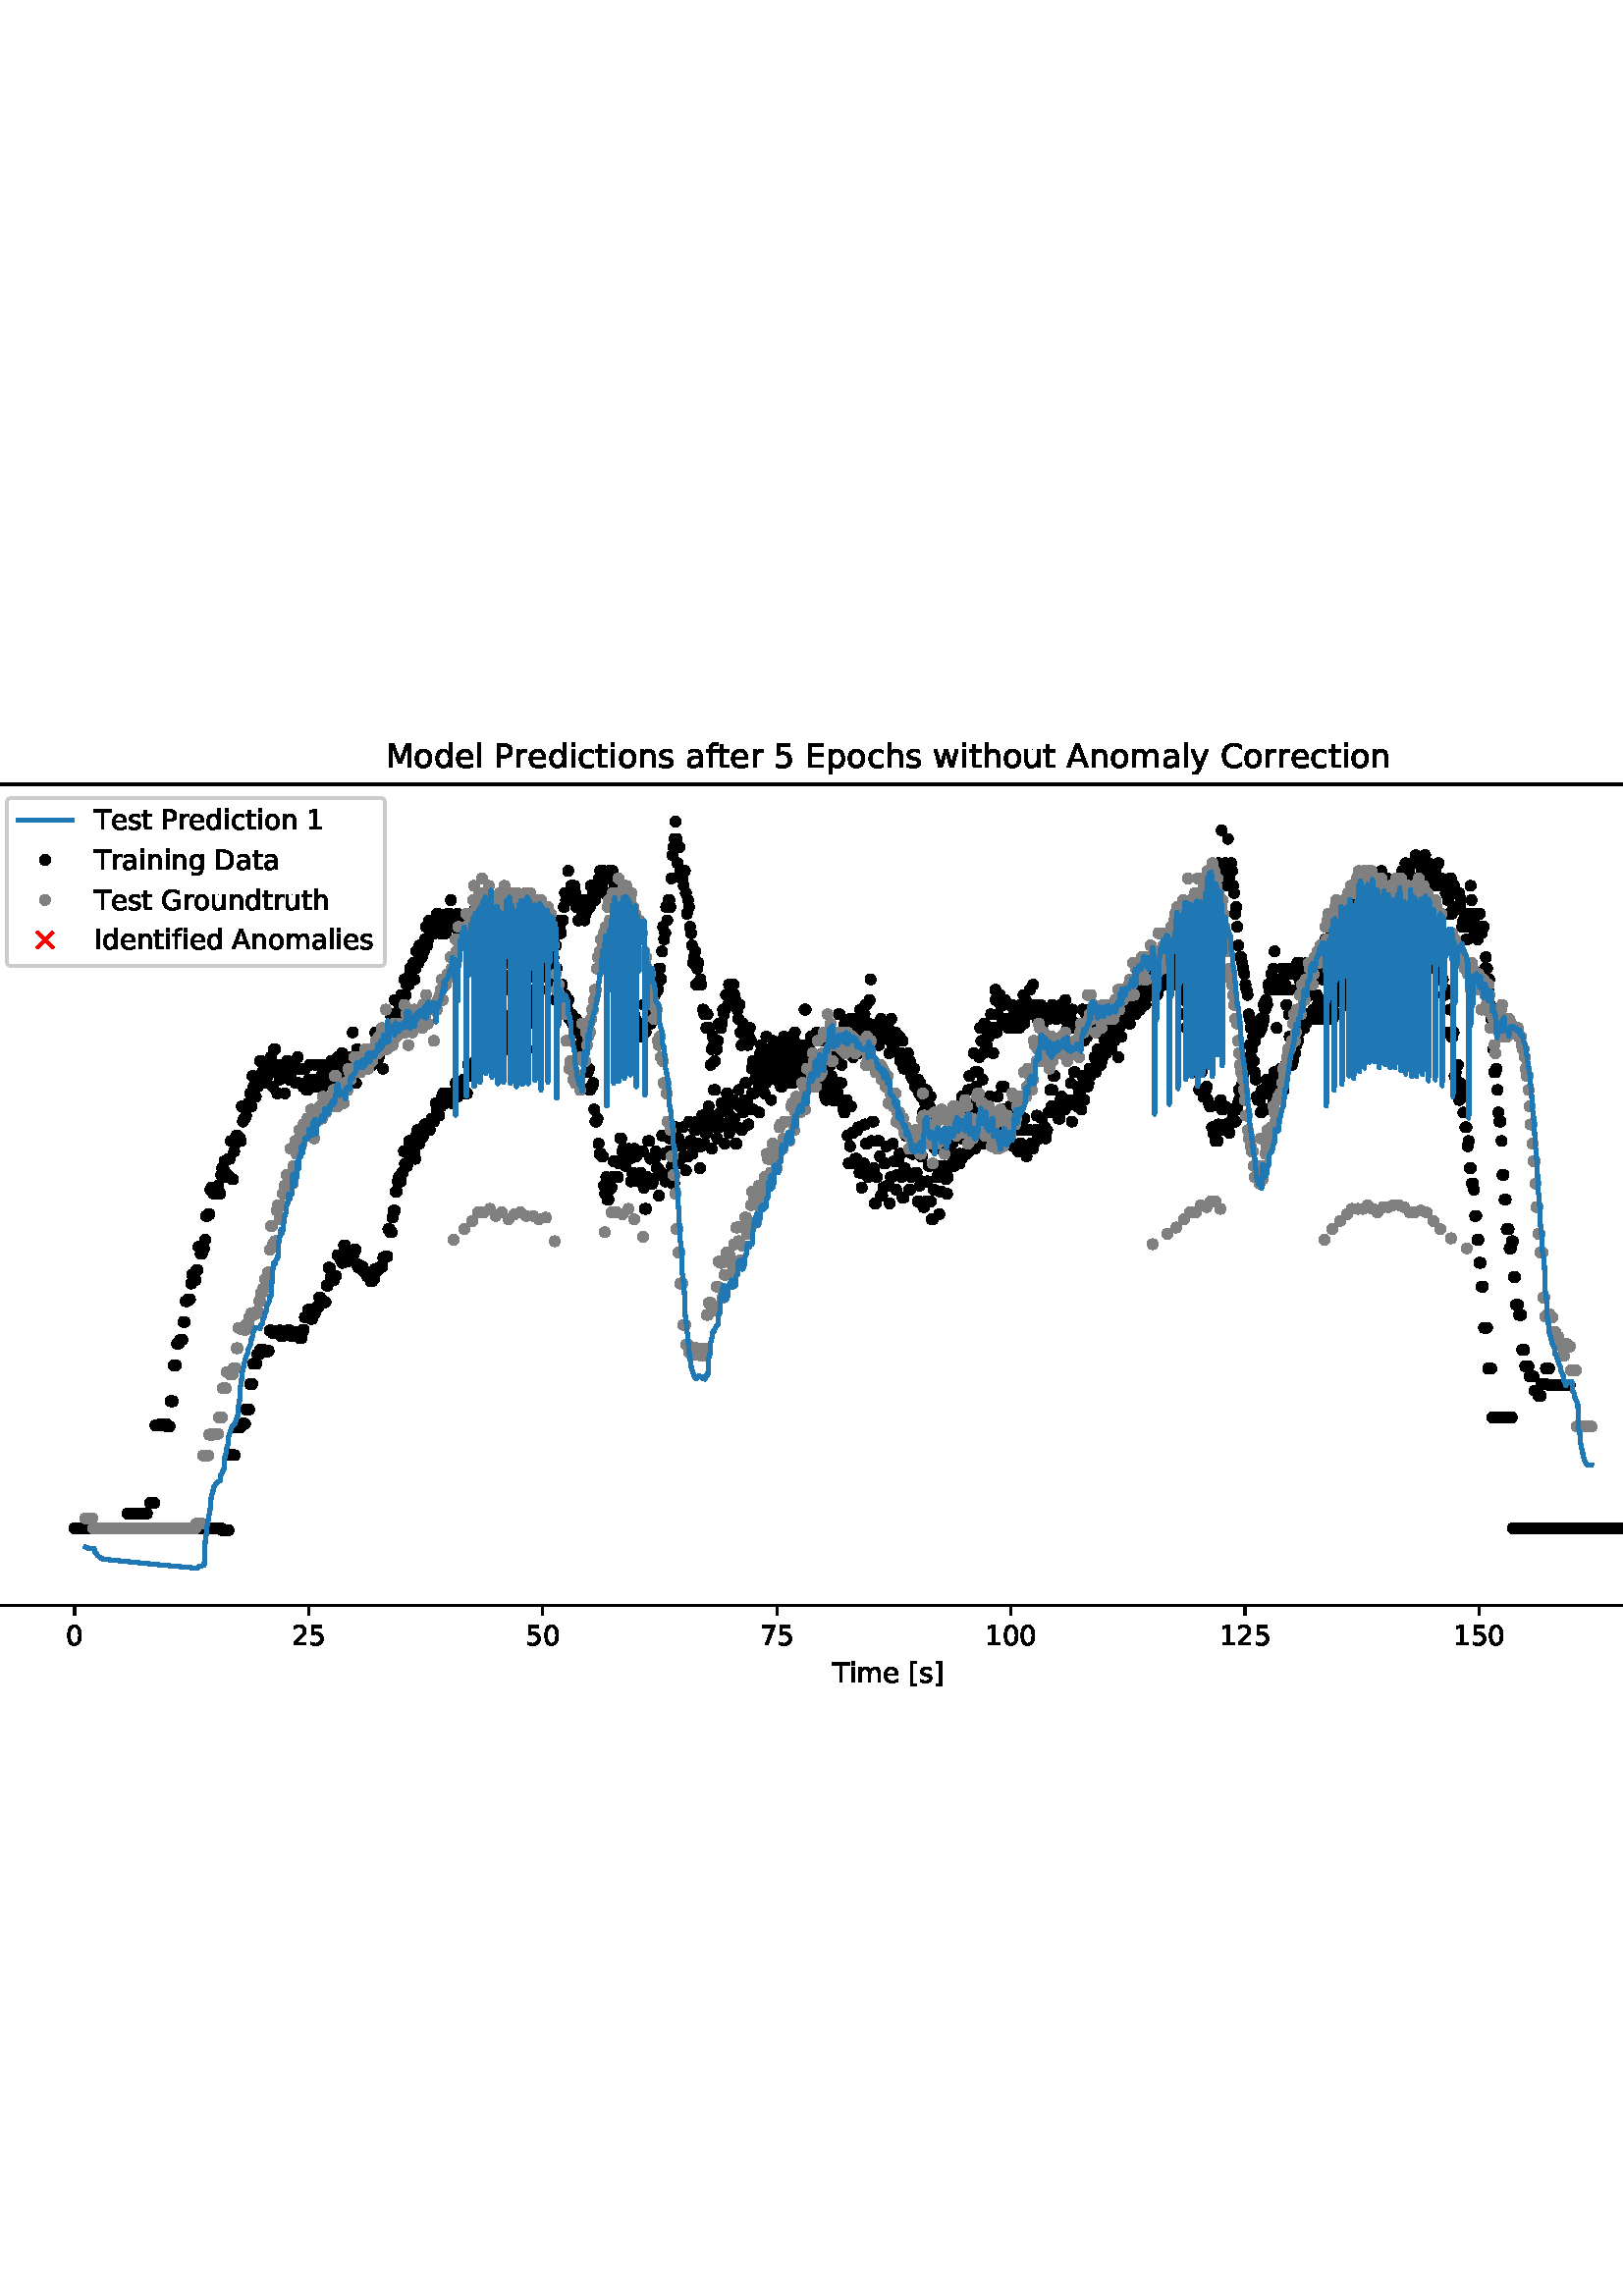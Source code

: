%!PS-Adobe-3.0 EPSF-3.0
%%Orientation: portrait
%%BoundingBox: -54 211 666 580
%%EndComments
%%BeginProlog
/mpldict 8 dict def
mpldict begin
/m { moveto } bind def
/l { lineto } bind def
/r { rlineto } bind def
/c { curveto } bind def
/cl { closepath } bind def
/box {
m
1 index 0 r
0 exch r
neg 0 r
cl
} bind def
/clipbox {
box
clip
newpath
} bind def
%!PS-Adobe-3.0 Resource-Font
%%Copyright: Copyright (c) 2003 by Bitstream, Inc. All Rights Reserved. Copyright (c) 2006 by Tavmjong Bah. All Rights Reserved. DejaVu changes are in public domain 
25 dict begin
/_d{bind def}bind def
/_m{moveto}_d
/_l{lineto}_d
/_cl{closepath eofill}_d
/_c{curveto}_d
/_sc{7 -1 roll{setcachedevice}{pop pop pop pop pop pop}ifelse}_d
/_e{exec}_d
/FontName /DejaVuSans def
/PaintType 0 def
/FontMatrix[.001 0 0 .001 0 0]def
/FontBBox[-1021 -463 1793 1232]def
/FontType 3 def
/Encoding [ /space /slash /zero /one /two /five /seven /A /C /D /E /G /I /M /P /R /S /T /W /bracketleft /bracketright /a /c /d /e /f /g /h /i /l /m /n /o /p /r /s /t /u /v /w /y ] def
/FontInfo 10 dict dup begin
/FamilyName (DejaVu Sans) def
/FullName (DejaVu Sans) def
/Notice (Copyright (c) 2003 by Bitstream, Inc. All Rights Reserved. Copyright (c) 2006 by Tavmjong Bah. All Rights Reserved. DejaVu changes are in public domain ) def
/Weight (Book) def
/Version (Version 2.35) def
/ItalicAngle 0.0 def
/isFixedPitch false def
/UnderlinePosition -130 def
/UnderlineThickness 90 def
end readonly def
/CharStrings 42 dict dup begin
/.notdef 0 def
/space{318 0 0 0 0 0 _sc
}_d
/slash{337 0 0 -92 337 729 _sc
254 729 _m
337 729 _l
83 -92 _l
0 -92 _l
254 729 _l
_cl}_d
/zero{636 0 66 -13 570 742 _sc
318 664 _m
267 664 229 639 203 589 _c
177 539 165 464 165 364 _c
165 264 177 189 203 139 _c
229 89 267 64 318 64 _c
369 64 407 89 433 139 _c
458 189 471 264 471 364 _c
471 464 458 539 433 589 _c
407 639 369 664 318 664 _c
318 742 _m
399 742 461 709 505 645 _c
548 580 570 486 570 364 _c
570 241 548 147 505 83 _c
461 19 399 -13 318 -13 _c
236 -13 173 19 130 83 _c
87 147 66 241 66 364 _c
66 486 87 580 130 645 _c
173 709 236 742 318 742 _c
_cl}_d
/one{636 0 110 0 544 729 _sc
124 83 _m
285 83 _l
285 639 _l
110 604 _l
110 694 _l
284 729 _l
383 729 _l
383 83 _l
544 83 _l
544 0 _l
124 0 _l
124 83 _l
_cl}_d
/two{{636 0 73 0 536 742 _sc
192 83 _m
536 83 _l
536 0 _l
73 0 _l
73 83 _l
110 121 161 173 226 239 _c
290 304 331 346 348 365 _c
380 400 402 430 414 455 _c
426 479 433 504 433 528 _c
433 566 419 598 392 622 _c
365 646 330 659 286 659 _c
255 659 222 653 188 643 _c
154 632 117 616 78 594 _c
78 694 _l
118 710 155 722 189 730 _c
223 738 255 742 284 742 _c
}_e{359 742 419 723 464 685 _c
509 647 532 597 532 534 _c
532 504 526 475 515 449 _c
504 422 484 390 454 354 _c
446 344 420 317 376 272 _c
332 227 271 164 192 83 _c
_cl}_e}_d
/five{{636 0 77 -13 549 729 _sc
108 729 _m
495 729 _l
495 646 _l
198 646 _l
198 467 _l
212 472 227 476 241 478 _c
255 480 270 482 284 482 _c
365 482 429 459 477 415 _c
525 370 549 310 549 234 _c
549 155 524 94 475 51 _c
426 8 357 -13 269 -13 _c
238 -13 207 -10 175 -6 _c
143 -1 111 6 77 17 _c
77 116 _l
106 100 136 88 168 80 _c
199 72 232 69 267 69 _c
}_e{323 69 368 83 401 113 _c
433 143 450 183 450 234 _c
450 284 433 324 401 354 _c
368 384 323 399 267 399 _c
241 399 214 396 188 390 _c
162 384 135 375 108 363 _c
108 729 _l
_cl}_e}_d
/seven{636 0 82 0 551 729 _sc
82 729 _m
551 729 _l
551 687 _l
286 0 _l
183 0 _l
432 646 _l
82 646 _l
82 729 _l
_cl}_d
/A{684 0 8 0 676 729 _sc
342 632 _m
208 269 _l
476 269 _l
342 632 _l
286 729 _m
398 729 _l
676 0 _l
573 0 _l
507 187 _l
178 187 _l
112 0 _l
8 0 _l
286 729 _l
_cl}_d
/C{{698 0 56 -13 644 742 _sc
644 673 _m
644 569 _l
610 599 575 622 537 638 _c
499 653 460 661 418 661 _c
334 661 270 635 226 584 _c
182 533 160 460 160 364 _c
160 268 182 194 226 143 _c
270 92 334 67 418 67 _c
460 67 499 74 537 90 _c
575 105 610 128 644 159 _c
644 56 _l
609 32 572 15 534 4 _c
496 -7 455 -13 412 -13 _c
302 -13 215 20 151 87 _c
}_e{87 154 56 246 56 364 _c
56 481 87 573 151 641 _c
215 708 302 742 412 742 _c
456 742 497 736 535 725 _c
573 713 610 696 644 673 _c
_cl}_e}_d
/D{770 0 98 0 711 729 _sc
197 648 _m
197 81 _l
316 81 _l
416 81 490 103 537 149 _c
583 195 607 267 607 365 _c
607 463 583 534 537 580 _c
490 625 416 648 316 648 _c
197 648 _l
98 729 _m
301 729 _l
442 729 546 699 612 641 _c
678 582 711 490 711 365 _c
711 239 677 147 611 88 _c
545 29 441 0 301 0 _c
98 0 _l
98 729 _l
_cl}_d
/E{632 0 98 0 568 729 _sc
98 729 _m
559 729 _l
559 646 _l
197 646 _l
197 430 _l
544 430 _l
544 347 _l
197 347 _l
197 83 _l
568 83 _l
568 0 _l
98 0 _l
98 729 _l
_cl}_d
/G{{775 0 56 -13 693 742 _sc
595 104 _m
595 300 _l
434 300 _l
434 381 _l
693 381 _l
693 68 _l
655 40 613 20 567 7 _c
521 -6 472 -13 420 -13 _c
306 -13 216 20 152 86 _c
88 152 56 245 56 364 _c
56 482 88 575 152 642 _c
216 708 306 742 420 742 _c
467 742 512 736 555 724 _c
598 712 638 695 674 673 _c
674 568 _l
637 598 598 621 557 637 _c
516 653 473 661 428 661 _c
}_e{338 661 271 636 227 586 _c
182 536 160 462 160 364 _c
160 265 182 191 227 141 _c
271 91 338 67 428 67 _c
462 67 493 70 521 76 _c
549 82 573 91 595 104 _c
_cl}_e}_d
/I{295 0 98 0 197 729 _sc
98 729 _m
197 729 _l
197 0 _l
98 0 _l
98 729 _l
_cl}_d
/M{863 0 98 0 765 729 _sc
98 729 _m
245 729 _l
431 233 _l
618 729 _l
765 729 _l
765 0 _l
669 0 _l
669 640 _l
481 140 _l
382 140 _l
194 640 _l
194 0 _l
98 0 _l
98 729 _l
_cl}_d
/P{603 0 98 0 569 729 _sc
197 648 _m
197 374 _l
321 374 _l
367 374 402 385 427 409 _c
452 433 465 467 465 511 _c
465 555 452 588 427 612 _c
402 636 367 648 321 648 _c
197 648 _l
98 729 _m
321 729 _l
402 729 464 710 506 673 _c
548 636 569 582 569 511 _c
569 439 548 384 506 348 _c
464 311 402 293 321 293 _c
197 293 _l
197 0 _l
98 0 _l
98 729 _l
_cl}_d
/R{{695 0 98 0 666 729 _sc
444 342 _m
465 334 486 319 506 296 _c
526 272 546 240 566 199 _c
666 0 _l
560 0 _l
467 187 _l
443 235 419 268 397 284 _c
374 300 343 308 304 308 _c
197 308 _l
197 0 _l
98 0 _l
98 729 _l
321 729 _l
404 729 466 711 507 677 _c
548 642 569 589 569 519 _c
569 473 558 434 537 404 _c
515 374 484 353 444 342 _c
197 648 _m
197 389 _l
321 389 _l
}_e{368 389 404 400 428 422 _c
452 444 465 476 465 519 _c
465 561 452 593 428 615 _c
404 637 368 648 321 648 _c
197 648 _l
_cl}_e}_d
/S{{635 0 66 -13 579 742 _sc
535 705 _m
535 609 _l
497 627 462 640 429 649 _c
395 657 363 662 333 662 _c
279 662 237 651 208 631 _c
179 610 165 580 165 542 _c
165 510 174 485 194 469 _c
213 452 250 439 304 429 _c
364 417 _l
437 403 491 378 526 343 _c
561 307 579 260 579 201 _c
579 130 555 77 508 41 _c
460 5 391 -13 300 -13 _c
265 -13 228 -9 189 -2 _c
}_e{150 5 110 16 69 32 _c
69 134 _l
109 111 148 94 186 83 _c
224 71 262 66 300 66 _c
356 66 399 77 430 99 _c
460 121 476 152 476 194 _c
476 230 465 258 443 278 _c
421 298 385 313 335 323 _c
275 335 _l
201 349 148 372 115 404 _c
82 435 66 478 66 534 _c
66 598 88 649 134 686 _c
179 723 242 742 322 742 _c
356 742 390 739 426 733 _c
461 727 497 717 535 705 _c
}_e{_cl}_e}_d
/T{611 0 -2 0 614 729 _sc
-2 729 _m
614 729 _l
614 646 _l
355 646 _l
355 0 _l
256 0 _l
256 646 _l
-2 646 _l
-2 729 _l
_cl}_d
/W{989 0 33 0 956 729 _sc
33 729 _m
133 729 _l
286 113 _l
439 729 _l
550 729 _l
703 113 _l
856 729 _l
956 729 _l
773 0 _l
649 0 _l
495 633 _l
340 0 _l
216 0 _l
33 729 _l
_cl}_d
/bracketleft{390 0 86 -131 293 760 _sc
86 760 _m
293 760 _l
293 690 _l
176 690 _l
176 -61 _l
293 -61 _l
293 -131 _l
86 -131 _l
86 760 _l
_cl}_d
/bracketright{390 0 97 -131 304 760 _sc
304 760 _m
304 -131 _l
97 -131 _l
97 -61 _l
214 -61 _l
214 690 _l
97 690 _l
97 760 _l
304 760 _l
_cl}_d
/a{{613 0 60 -13 522 560 _sc
343 275 _m
270 275 220 266 192 250 _c
164 233 150 205 150 165 _c
150 133 160 107 181 89 _c
202 70 231 61 267 61 _c
317 61 357 78 387 114 _c
417 149 432 196 432 255 _c
432 275 _l
343 275 _l
522 312 _m
522 0 _l
432 0 _l
432 83 _l
411 49 385 25 355 10 _c
325 -5 287 -13 243 -13 _c
187 -13 142 2 109 33 _c
76 64 60 106 60 159 _c
}_e{60 220 80 266 122 298 _c
163 329 224 345 306 345 _c
432 345 _l
432 354 _l
432 395 418 427 391 450 _c
364 472 326 484 277 484 _c
245 484 215 480 185 472 _c
155 464 127 453 100 439 _c
100 522 _l
132 534 164 544 195 550 _c
226 556 256 560 286 560 _c
365 560 424 539 463 498 _c
502 457 522 395 522 312 _c
_cl}_e}_d
/c{{550 0 55 -13 488 560 _sc
488 526 _m
488 442 _l
462 456 437 466 411 473 _c
385 480 360 484 334 484 _c
276 484 230 465 198 428 _c
166 391 150 339 150 273 _c
150 206 166 154 198 117 _c
230 80 276 62 334 62 _c
360 62 385 65 411 72 _c
437 79 462 90 488 104 _c
488 21 _l
462 9 436 0 410 -5 _c
383 -10 354 -13 324 -13 _c
242 -13 176 12 128 64 _c
}_e{79 115 55 185 55 273 _c
55 362 79 432 128 483 _c
177 534 244 560 330 560 _c
358 560 385 557 411 551 _c
437 545 463 537 488 526 _c
_cl}_e}_d
/d{{635 0 55 -13 544 760 _sc
454 464 _m
454 760 _l
544 760 _l
544 0 _l
454 0 _l
454 82 _l
435 49 411 25 382 10 _c
353 -5 319 -13 279 -13 _c
213 -13 159 13 117 65 _c
75 117 55 187 55 273 _c
55 359 75 428 117 481 _c
159 533 213 560 279 560 _c
319 560 353 552 382 536 _c
411 520 435 496 454 464 _c
148 273 _m
148 207 161 155 188 117 _c
215 79 253 61 301 61 _c
}_e{348 61 385 79 413 117 _c
440 155 454 207 454 273 _c
454 339 440 390 413 428 _c
385 466 348 485 301 485 _c
253 485 215 466 188 428 _c
161 390 148 339 148 273 _c
_cl}_e}_d
/e{{615 0 55 -13 562 560 _sc
562 296 _m
562 252 _l
149 252 _l
153 190 171 142 205 110 _c
238 78 284 62 344 62 _c
378 62 412 66 444 74 _c
476 82 509 95 541 113 _c
541 28 _l
509 14 476 3 442 -3 _c
408 -9 373 -13 339 -13 _c
251 -13 182 12 131 62 _c
80 112 55 181 55 268 _c
55 357 79 428 127 481 _c
175 533 241 560 323 560 _c
397 560 455 536 498 489 _c
}_e{540 441 562 377 562 296 _c
472 322 _m
471 371 457 410 431 440 _c
404 469 368 484 324 484 _c
274 484 234 469 204 441 _c
174 413 156 373 152 322 _c
472 322 _l
_cl}_e}_d
/f{352 0 23 0 371 760 _sc
371 760 _m
371 685 _l
285 685 _l
253 685 230 678 218 665 _c
205 652 199 629 199 595 _c
199 547 _l
347 547 _l
347 477 _l
199 477 _l
199 0 _l
109 0 _l
109 477 _l
23 477 _l
23 547 _l
109 547 _l
109 585 _l
109 645 123 690 151 718 _c
179 746 224 760 286 760 _c
371 760 _l
_cl}_d
/g{{635 0 55 -207 544 560 _sc
454 280 _m
454 344 440 395 414 431 _c
387 467 349 485 301 485 _c
253 485 215 467 188 431 _c
161 395 148 344 148 280 _c
148 215 161 165 188 129 _c
215 93 253 75 301 75 _c
349 75 387 93 414 129 _c
440 165 454 215 454 280 _c
544 68 _m
544 -24 523 -93 482 -139 _c
440 -184 377 -207 292 -207 _c
260 -207 231 -204 203 -200 _c
175 -195 147 -188 121 -178 _c
}_e{121 -91 _l
147 -105 173 -115 199 -122 _c
225 -129 251 -133 278 -133 _c
336 -133 380 -117 410 -87 _c
439 -56 454 -10 454 52 _c
454 96 _l
435 64 411 40 382 24 _c
353 8 319 0 279 0 _c
211 0 157 25 116 76 _c
75 127 55 195 55 280 _c
55 364 75 432 116 483 _c
157 534 211 560 279 560 _c
319 560 353 552 382 536 _c
411 520 435 496 454 464 _c
454 547 _l
544 547 _l
}_e{544 68 _l
_cl}_e}_d
/h{634 0 91 0 549 760 _sc
549 330 _m
549 0 _l
459 0 _l
459 327 _l
459 379 448 417 428 443 _c
408 469 378 482 338 482 _c
289 482 251 466 223 435 _c
195 404 181 362 181 309 _c
181 0 _l
91 0 _l
91 760 _l
181 760 _l
181 462 _l
202 494 227 519 257 535 _c
286 551 320 560 358 560 _c
420 560 468 540 500 501 _c
532 462 549 405 549 330 _c
_cl}_d
/i{278 0 94 0 184 760 _sc
94 547 _m
184 547 _l
184 0 _l
94 0 _l
94 547 _l
94 760 _m
184 760 _l
184 646 _l
94 646 _l
94 760 _l
_cl}_d
/l{278 0 94 0 184 760 _sc
94 760 _m
184 760 _l
184 0 _l
94 0 _l
94 760 _l
_cl}_d
/m{{974 0 91 0 889 560 _sc
520 442 _m
542 482 569 511 600 531 _c
631 550 668 560 711 560 _c
767 560 811 540 842 500 _c
873 460 889 403 889 330 _c
889 0 _l
799 0 _l
799 327 _l
799 379 789 418 771 444 _c
752 469 724 482 686 482 _c
639 482 602 466 575 435 _c
548 404 535 362 535 309 _c
535 0 _l
445 0 _l
445 327 _l
445 379 435 418 417 444 _c
398 469 369 482 331 482 _c
}_e{285 482 248 466 221 435 _c
194 404 181 362 181 309 _c
181 0 _l
91 0 _l
91 547 _l
181 547 _l
181 462 _l
201 495 226 520 255 536 _c
283 552 317 560 357 560 _c
397 560 430 550 458 530 _c
486 510 506 480 520 442 _c
_cl}_e}_d
/n{634 0 91 0 549 560 _sc
549 330 _m
549 0 _l
459 0 _l
459 327 _l
459 379 448 417 428 443 _c
408 469 378 482 338 482 _c
289 482 251 466 223 435 _c
195 404 181 362 181 309 _c
181 0 _l
91 0 _l
91 547 _l
181 547 _l
181 462 _l
202 494 227 519 257 535 _c
286 551 320 560 358 560 _c
420 560 468 540 500 501 _c
532 462 549 405 549 330 _c
_cl}_d
/o{612 0 55 -13 557 560 _sc
306 484 _m
258 484 220 465 192 427 _c
164 389 150 338 150 273 _c
150 207 163 156 191 118 _c
219 80 257 62 306 62 _c
354 62 392 80 420 118 _c
448 156 462 207 462 273 _c
462 337 448 389 420 427 _c
392 465 354 484 306 484 _c
306 560 _m
384 560 445 534 490 484 _c
534 433 557 363 557 273 _c
557 183 534 113 490 63 _c
445 12 384 -13 306 -13 _c
227 -13 165 12 121 63 _c
77 113 55 183 55 273 _c
55 363 77 433 121 484 _c
165 534 227 560 306 560 _c
_cl}_d
/p{{635 0 91 -207 580 560 _sc
181 82 _m
181 -207 _l
91 -207 _l
91 547 _l
181 547 _l
181 464 _l
199 496 223 520 252 536 _c
281 552 316 560 356 560 _c
422 560 476 533 518 481 _c
559 428 580 359 580 273 _c
580 187 559 117 518 65 _c
476 13 422 -13 356 -13 _c
316 -13 281 -5 252 10 _c
223 25 199 49 181 82 _c
487 273 _m
487 339 473 390 446 428 _c
418 466 381 485 334 485 _c
}_e{286 485 249 466 222 428 _c
194 390 181 339 181 273 _c
181 207 194 155 222 117 _c
249 79 286 61 334 61 _c
381 61 418 79 446 117 _c
473 155 487 207 487 273 _c
_cl}_e}_d
/r{411 0 91 0 411 560 _sc
411 463 _m
401 469 390 473 378 476 _c
366 478 353 480 339 480 _c
288 480 249 463 222 430 _c
194 397 181 350 181 288 _c
181 0 _l
91 0 _l
91 547 _l
181 547 _l
181 462 _l
199 495 224 520 254 536 _c
284 552 321 560 365 560 _c
371 560 378 559 386 559 _c
393 558 401 557 411 555 _c
411 463 _l
_cl}_d
/s{{521 0 54 -13 472 560 _sc
443 531 _m
443 446 _l
417 458 391 468 364 475 _c
336 481 308 485 279 485 _c
234 485 200 478 178 464 _c
156 450 145 430 145 403 _c
145 382 153 366 169 354 _c
185 342 217 330 265 320 _c
296 313 _l
360 299 405 279 432 255 _c
458 230 472 195 472 151 _c
472 100 452 60 412 31 _c
372 1 316 -13 246 -13 _c
216 -13 186 -10 154 -5 _c
}_e{122 0 89 8 54 20 _c
54 113 _l
87 95 120 82 152 74 _c
184 65 216 61 248 61 _c
290 61 323 68 346 82 _c
368 96 380 117 380 144 _c
380 168 371 187 355 200 _c
339 213 303 226 247 238 _c
216 245 _l
160 257 119 275 95 299 _c
70 323 58 356 58 399 _c
58 450 76 490 112 518 _c
148 546 200 560 268 560 _c
301 560 332 557 362 552 _c
391 547 418 540 443 531 _c
}_e{_cl}_e}_d
/t{392 0 27 0 368 702 _sc
183 702 _m
183 547 _l
368 547 _l
368 477 _l
183 477 _l
183 180 _l
183 135 189 106 201 94 _c
213 81 238 75 276 75 _c
368 75 _l
368 0 _l
276 0 _l
206 0 158 13 132 39 _c
106 65 93 112 93 180 _c
93 477 _l
27 477 _l
27 547 _l
93 547 _l
93 702 _l
183 702 _l
_cl}_d
/u{634 0 85 -13 543 560 _sc
85 216 _m
85 547 _l
175 547 _l
175 219 _l
175 167 185 129 205 103 _c
225 77 255 64 296 64 _c
344 64 383 79 411 110 _c
439 141 453 183 453 237 _c
453 547 _l
543 547 _l
543 0 _l
453 0 _l
453 84 _l
431 50 405 26 377 10 _c
348 -5 315 -13 277 -13 _c
214 -13 166 6 134 45 _c
101 83 85 140 85 216 _c
311 560 _m
311 560 _l
_cl}_d
/v{592 0 30 0 562 547 _sc
30 547 _m
125 547 _l
296 88 _l
467 547 _l
562 547 _l
357 0 _l
235 0 _l
30 547 _l
_cl}_d
/w{818 0 42 0 776 547 _sc
42 547 _m
132 547 _l
244 120 _l
356 547 _l
462 547 _l
574 120 _l
686 547 _l
776 547 _l
633 0 _l
527 0 _l
409 448 _l
291 0 _l
185 0 _l
42 547 _l
_cl}_d
/y{592 0 30 -207 562 547 _sc
322 -50 _m
296 -114 271 -157 247 -177 _c
223 -197 191 -207 151 -207 _c
79 -207 _l
79 -132 _l
132 -132 _l
156 -132 175 -126 189 -114 _c
203 -102 218 -75 235 -31 _c
251 9 _l
30 547 _l
125 547 _l
296 119 _l
467 547 _l
562 547 _l
322 -50 _l
_cl}_d
end readonly def

/BuildGlyph
 {exch begin
 CharStrings exch
 2 copy known not{pop /.notdef}if
 true 3 1 roll get exec
 end}_d

/BuildChar {
 1 index /Encoding get exch get
 1 index /BuildGlyph get exec
}_d

FontName currentdict end definefont pop
end
%%EndProlog
mpldict begin
-54 211.68 translate
720 368.64 0 0 clipbox
gsave
0 0 m
720 0 l
720 368.64 l
0 368.64 l
cl
1.000 setgray
fill
grestore
gsave
51.52 41.554 m
707.818 41.554 l
707.818 342.733 l
51.52 342.733 l
cl
1.000 setgray
fill
grestore
0.800 setlinewidth
1 setlinejoin
0 setlinecap
[] 0 setdash
0.000 setgray
gsave
/o {
gsave
newpath
translate
0.8 setlinewidth
1 setlinejoin
0 setlinecap
0 0 m
0 -3.5 l

gsave
0.000 setgray
fill
grestore
stroke
grestore
} bind def
81.352 41.554 o
grestore
/DejaVuSans findfont
10.000 scalefont
setfont
gsave
78.172 26.96 translate
0.0 rotate
0.0 0.0 m /zero glyphshow
grestore
gsave
/o {
gsave
newpath
translate
0.8 setlinewidth
1 setlinejoin
0 setlinecap
0 0 m
0 -3.5 l

gsave
0.000 setgray
fill
grestore
stroke
grestore
} bind def
167.18 41.554 o
grestore
gsave
160.821 26.96 translate
0.0 rotate
0.0 0.0 m /two glyphshow
6.362 0.0 m /five glyphshow
grestore
gsave
/o {
gsave
newpath
translate
0.8 setlinewidth
1 setlinejoin
0 setlinecap
0 0 m
0 -3.5 l

gsave
0.000 setgray
fill
grestore
stroke
grestore
} bind def
253.009 41.554 o
grestore
gsave
246.649 26.96 translate
0.0 rotate
0.0 0.0 m /five glyphshow
6.362 0.0 m /zero glyphshow
grestore
gsave
/o {
gsave
newpath
translate
0.8 setlinewidth
1 setlinejoin
0 setlinecap
0 0 m
0 -3.5 l

gsave
0.000 setgray
fill
grestore
stroke
grestore
} bind def
338.837 41.554 o
grestore
gsave
332.478 26.96 translate
0.0 rotate
0.0 0.0 m /seven glyphshow
6.362 0.0 m /five glyphshow
grestore
gsave
/o {
gsave
newpath
translate
0.8 setlinewidth
1 setlinejoin
0 setlinecap
0 0 m
0 -3.5 l

gsave
0.000 setgray
fill
grestore
stroke
grestore
} bind def
424.666 41.554 o
grestore
gsave
415.126 26.96 translate
0.0 rotate
0.0 0.0 m /one glyphshow
6.362 0.0 m /zero glyphshow
12.725 0.0 m /zero glyphshow
grestore
gsave
/o {
gsave
newpath
translate
0.8 setlinewidth
1 setlinejoin
0 setlinecap
0 0 m
0 -3.5 l

gsave
0.000 setgray
fill
grestore
stroke
grestore
} bind def
510.494 41.554 o
grestore
gsave
500.955 26.96 translate
0.0 rotate
0.0 0.0 m /one glyphshow
6.362 0.0 m /two glyphshow
12.725 0.0 m /five glyphshow
grestore
gsave
/o {
gsave
newpath
translate
0.8 setlinewidth
1 setlinejoin
0 setlinecap
0 0 m
0 -3.5 l

gsave
0.000 setgray
fill
grestore
stroke
grestore
} bind def
596.322 41.554 o
grestore
gsave
586.783 26.96 translate
0.0 rotate
0.0 0.0 m /one glyphshow
6.362 0.0 m /five glyphshow
12.725 0.0 m /zero glyphshow
grestore
gsave
/o {
gsave
newpath
translate
0.8 setlinewidth
1 setlinejoin
0 setlinecap
0 0 m
0 -3.5 l

gsave
0.000 setgray
fill
grestore
stroke
grestore
} bind def
682.151 41.554 o
grestore
gsave
672.612 26.96 translate
0.0 rotate
0.0 0.0 m /one glyphshow
6.362 0.0 m /seven glyphshow
12.725 0.0 m /five glyphshow
grestore
gsave
359.161 13.289 translate
0.0 rotate
0.0 0.0 m /T glyphshow
6.108 0.0 m /i glyphshow
8.887 0.0 m /m glyphshow
18.628 0.0 m /e glyphshow
24.78 0.0 m /space glyphshow
27.959 0.0 m /bracketleft glyphshow
31.86 0.0 m /s glyphshow
37.07 0.0 m /bracketright glyphshow
grestore
gsave
/o {
gsave
newpath
translate
0.8 setlinewidth
1 setlinejoin
0 setlinecap
0 0 m
-3.5 0 l

gsave
0.000 setgray
fill
grestore
stroke
grestore
} bind def
51.52 69.893 o
grestore
gsave
38.161 66.096 translate
0.0 rotate
0.0 0.0 m /zero glyphshow
grestore
gsave
/o {
gsave
newpath
translate
0.8 setlinewidth
1 setlinejoin
0 setlinecap
0 0 m
-3.5 0 l

gsave
0.000 setgray
fill
grestore
stroke
grestore
} bind def
51.52 121.723 o
grestore
gsave
31.801 117.926 translate
0.0 rotate
0.0 0.0 m /five glyphshow
6.362 0.0 m /zero glyphshow
grestore
gsave
/o {
gsave
newpath
translate
0.8 setlinewidth
1 setlinejoin
0 setlinecap
0 0 m
-3.5 0 l

gsave
0.000 setgray
fill
grestore
stroke
grestore
} bind def
51.52 173.553 o
grestore
gsave
25.442 169.756 translate
0.0 rotate
0.0 0.0 m /one glyphshow
6.362 0.0 m /zero glyphshow
12.725 0.0 m /zero glyphshow
grestore
gsave
/o {
gsave
newpath
translate
0.8 setlinewidth
1 setlinejoin
0 setlinecap
0 0 m
-3.5 0 l

gsave
0.000 setgray
fill
grestore
stroke
grestore
} bind def
51.52 225.383 o
grestore
gsave
25.442 221.586 translate
0.0 rotate
0.0 0.0 m /one glyphshow
6.362 0.0 m /five glyphshow
12.725 0.0 m /zero glyphshow
grestore
gsave
/o {
gsave
newpath
translate
0.8 setlinewidth
1 setlinejoin
0 setlinecap
0 0 m
-3.5 0 l

gsave
0.000 setgray
fill
grestore
stroke
grestore
} bind def
51.52 277.213 o
grestore
gsave
25.442 273.416 translate
0.0 rotate
0.0 0.0 m /two glyphshow
6.362 0.0 m /zero glyphshow
12.725 0.0 m /zero glyphshow
grestore
gsave
/o {
gsave
newpath
translate
0.8 setlinewidth
1 setlinejoin
0 setlinecap
0 0 m
-3.5 0 l

gsave
0.000 setgray
fill
grestore
stroke
grestore
} bind def
51.52 329.043 o
grestore
gsave
25.442 325.246 translate
0.0 rotate
0.0 0.0 m /two glyphshow
6.362 0.0 m /five glyphshow
12.725 0.0 m /zero glyphshow
grestore
gsave
19.364 121.23 translate
90.0 rotate
0.0 0.0 m /R glyphshow
6.948 0.0 m /e glyphshow
13.101 0.0 m /a glyphshow
19.229 0.0 m /r glyphshow
23.34 0.0 m /space glyphshow
26.519 0.0 m /W glyphshow
36.406 0.0 m /h glyphshow
42.744 0.0 m /e glyphshow
48.896 0.0 m /e glyphshow
55.049 0.0 m /l glyphshow
57.827 0.0 m /space glyphshow
61.006 0.0 m /S glyphshow
67.354 0.0 m /p glyphshow
73.701 0.0 m /e glyphshow
79.854 0.0 m /e glyphshow
86.006 0.0 m /d glyphshow
92.354 0.0 m /space glyphshow
95.532 0.0 m /bracketleft glyphshow
99.434 0.0 m /r glyphshow
103.545 0.0 m /e glyphshow
109.697 0.0 m /v glyphshow
115.615 0.0 m /slash glyphshow
118.984 0.0 m /m glyphshow
128.726 0.0 m /i glyphshow
131.504 0.0 m /n glyphshow
137.842 0.0 m /bracketright glyphshow
grestore
1.000 setlinewidth
gsave
656.3 301.2 51.52 41.55 clipbox
/o {
gsave
newpath
translate
1.0 setlinewidth
1 setlinejoin
0 setlinecap
0 -1.5 m
0.398 -1.5 0.779 -1.342 1.061 -1.061 c
1.342 -0.779 1.5 -0.398 1.5 0 c
1.5 0.398 1.342 0.779 1.061 1.061 c
0.779 1.342 0.398 1.5 0 1.5 c
-0.398 1.5 -0.779 1.342 -1.061 1.061 c
-1.342 0.779 -1.5 0.398 -1.5 0 c
-1.5 -0.398 -1.342 -0.779 -1.061 -1.061 c
-0.779 -1.342 -0.398 -1.5 0 -1.5 c
cl

gsave
0.000 setgray
fill
grestore
stroke
grestore
} bind def
81.352 69.893 o
81.352 69.893 o
81.731 69.893 o
81.747 69.893 o
82.109 69.893 o
82.143 69.893 o
82.488 69.893 o
82.538 69.893 o
82.866 69.893 o
82.933 69.893 o
83.245 69.893 o
83.329 69.893 o
83.623 69.893 o
83.724 69.893 o
84.002 69.893 o
84.119 69.893 o
84.38 69.893 o
84.514 69.893 o
84.759 69.893 o
84.91 69.893 o
85.138 69.893 o
85.305 69.893 o
85.516 69.893 o
85.7 69.893 o
85.895 69.893 o
86.096 69.893 o
86.273 69.893 o
86.491 69.893 o
86.652 69.893 o
86.886 69.893 o
87.031 69.893 o
87.282 69.893 o
87.409 69.893 o
87.677 69.893 o
87.788 69.893 o
88.072 69.893 o
88.166 69.893 o
88.468 69.893 o
88.545 69.893 o
88.863 69.893 o
88.923 69.893 o
89.258 69.893 o
89.302 69.893 o
89.654 69.893 o
89.681 69.893 o
90.049 69.893 o
90.059 69.893 o
90.438 69.893 o
90.444 69.893 o
90.816 69.893 o
90.84 69.893 o
91.195 69.893 o
91.235 69.893 o
91.573 69.893 o
91.63 69.893 o
91.952 69.893 o
92.025 69.893 o
92.331 69.893 o
92.421 69.893 o
92.709 69.893 o
92.816 69.893 o
93.088 69.893 o
93.211 69.893 o
93.466 69.893 o
93.607 69.893 o
93.845 69.893 o
94.002 69.893 o
94.224 69.893 o
94.397 69.893 o
94.602 69.893 o
94.793 69.893 o
94.981 69.893 o
95.188 69.893 o
95.359 69.893 o
95.583 69.893 o
95.738 69.893 o
95.979 69.893 o
96.116 69.893 o
96.374 69.893 o
96.495 69.893 o
96.769 69.893 o
96.874 69.893 o
97.165 69.893 o
97.252 69.893 o
97.56 69.893 o
97.631 69.893 o
97.955 69.893 o
98.009 69.893 o
98.35 69.893 o
98.388 69.893 o
98.746 69.893 o
98.766 69.893 o
99.141 69.893 o
99.145 69.893 o
99.523 69.893 o
99.537 69.893 o
99.902 69.893 o
99.932 69.893 o
100.281 69.893 o
100.327 69.893 o
100.659 69.893 o
100.722 75.315 o
101.038 69.893 o
101.118 75.315 o
101.416 69.893 o
101.513 75.315 o
101.795 69.893 o
101.908 75.315 o
102.174 69.893 o
102.304 75.315 o
102.552 69.893 o
102.699 75.315 o
102.931 69.893 o
103.094 75.315 o
103.309 69.893 o
103.49 75.315 o
103.688 69.893 o
103.885 75.315 o
104.066 69.893 o
104.28 75.315 o
104.445 69.893 o
104.676 75.315 o
104.824 69.893 o
105.071 75.315 o
105.202 69.893 o
105.466 75.315 o
105.581 69.893 o
105.862 75.315 o
105.959 75.315 o
106.257 69.893 o
106.338 75.315 o
106.652 69.893 o
106.716 75.315 o
107.048 69.893 o
107.095 75.315 o
107.443 69.893 o
107.474 75.315 o
107.838 69.893 o
107.852 75.315 o
108.231 69.893 o
108.233 69.893 o
108.609 69.893 o
108.629 69.893 o
108.988 69.893 o
109.024 79.16 o
109.366 69.893 o
109.419 79.16 o
109.745 69.893 o
109.815 79.16 o
110.124 69.893 o
110.21 79.16 o
110.502 69.893 o
110.605 79.16 o
110.881 69.893 o
111.001 107.584 o
111.259 69.893 o
111.396 107.584 o
111.638 69.893 o
111.791 107.584 o
112.017 69.893 o
112.187 107.584 o
112.395 69.893 o
112.582 107.584 o
112.774 69.893 o
112.977 108.144 o
113.152 69.893 o
113.373 108.144 o
113.531 69.893 o
113.768 108.144 o
113.909 69.893 o
114.163 108.144 o
114.288 69.893 o
114.559 108.144 o
114.667 69.893 o
114.954 108.144 o
115.045 107.252 o
115.349 69.893 o
115.424 107.252 o
115.744 69.893 o
115.802 107.252 o
116.14 69.893 o
116.181 107.252 o
116.535 69.893 o
116.559 116.478 o
116.93 69.893 o
116.938 116.478 o
117.317 69.893 o
117.326 116.478 o
117.695 69.893 o
117.721 129.643 o
118.074 69.893 o
118.116 129.643 o
118.452 69.893 o
118.512 129.643 o
118.831 69.893 o
118.907 137.645 o
119.209 69.893 o
119.302 137.645 o
119.588 69.893 o
119.698 137.645 o
119.967 69.893 o
120.093 139.003 o
120.345 69.893 o
120.488 139.003 o
120.724 69.893 o
120.884 139.003 o
121.102 69.893 o
121.279 145.555 o
121.481 69.893 o
121.674 145.555 o
121.859 69.893 o
122.07 153.153 o
122.238 69.893 o
122.465 153.153 o
122.617 69.893 o
122.86 153.827 o
122.995 69.893 o
123.255 153.827 o
123.374 69.893 o
123.651 153.827 o
123.752 69.893 o
124.046 159.642 o
124.131 159.642 o
124.441 69.893 o
124.51 162.866 o
124.837 69.893 o
124.888 162.866 o
125.232 69.893 o
125.267 160.824 o
125.627 69.893 o
125.645 160.824 o
126.023 69.893 o
126.024 164.555 o
126.402 69.893 o
126.418 164.555 o
126.781 69.893 o
126.813 173.035 o
127.16 69.893 o
127.209 173.035 o
127.538 69.893 o
127.604 170.537 o
127.917 69.893 o
127.999 170.537 o
128.295 69.893 o
128.395 172.527 o
128.674 69.893 o
128.79 172.527 o
129.052 69.893 o
129.185 175.668 o
129.431 69.893 o
129.581 184.437 o
129.81 69.893 o
129.976 184.437 o
130.188 69.893 o
130.371 185.07 o
130.567 69.893 o
130.767 185.07 o
130.945 69.893 o
131.162 194.036 o
131.324 69.893 o
131.557 194.783 o
131.702 69.893 o
131.952 194.783 o
132.081 69.893 o
132.348 192.564 o
132.46 69.893 o
132.743 194.783 o
132.838 194.783 o
133.138 69.893 o
133.217 194.036 o
133.534 69.893 o
133.595 194.036 o
133.929 69.893 o
133.974 195.539 o
134.324 69.893 o
134.352 192.564 o
134.72 69.893 o
134.731 192.564 o
135.11 69.893 o
135.115 199.468 o
135.488 69.24 o
135.51 201.946 o
135.867 69.24 o
135.906 201.946 o
136.245 69.24 o
136.301 204.516 o
136.624 69.24 o
136.696 198.66 o
137.002 69.24 o
137.092 198.66 o
137.381 69.24 o
137.487 199.468 o
137.76 69.24 o
137.882 205.397 o
138.138 96.679 o
138.278 205.397 o
138.517 96.679 o
138.673 211.897 o
138.895 96.679 o
139.068 197.872 o
139.274 96.679 o
139.463 197.872 o
139.653 96.679 o
139.859 208.103 o
140.031 96.679 o
140.254 210.923 o
140.41 106.91 o
140.649 213.866 o
140.788 106.91 o
141.045 213.866 o
141.167 106.91 o
141.44 212.871 o
141.545 106.91 o
141.835 212.871 o
141.924 212.871 o
142.231 106.91 o
142.303 211.897 o
142.626 108.216 o
142.681 224.606 o
143.021 108.216 o
143.06 219.039 o
143.417 108.216 o
143.438 220.128 o
143.812 108.216 o
143.817 220.128 o
144.195 113.451 o
144.207 221.226 o
144.574 113.451 o
144.603 224.606 o
144.953 113.451 o
144.998 225.777 o
145.331 113.451 o
145.393 225.777 o
145.71 122.78 o
145.789 229.374 o
146.088 122.78 o
146.184 224.606 o
146.467 122.78 o
146.579 235.749 o
146.845 130.161 o
146.974 231.862 o
147.224 130.161 o
147.37 231.862 o
147.603 130.161 o
147.765 228.151 o
147.981 130.161 o
148.16 233.137 o
148.36 133.685 o
148.556 231.862 o
148.738 133.685 o
148.951 233.137 o
149.117 133.685 o
149.346 241.233 o
149.495 135.5 o
149.742 241.233 o
149.874 135.5 o
150.137 237.086 o
150.253 135.5 o
150.532 233.137 o
150.631 239.823 o
150.928 134.484 o
151.01 238.444 o
151.323 134.484 o
151.388 237.086 o
151.718 134.484 o
151.767 235.749 o
152.114 134.888 o
152.145 235.749 o
152.509 134.888 o
152.524 238.444 o
152.903 142.383 o
152.904 239.823 o
153.281 142.383 o
153.3 242.663 o
153.66 142.383 o
153.695 237.086 o
154.038 141.387 o
154.09 231.862 o
154.417 141.387 o
154.485 245.586 o
154.796 141.387 o
154.881 245.586 o
155.174 141.626 o
155.276 238.444 o
155.553 141.626 o
155.671 229.374 o
155.931 141.626 o
156.067 239.823 o
156.31 142.383 o
156.462 234.433 o
156.688 142.383 o
156.857 237.086 o
157.067 140.413 o
157.253 237.086 o
157.446 140.413 o
157.648 239.823 o
157.824 140.413 o
158.043 237.086 o
158.203 140.651 o
158.439 229.374 o
158.581 140.651 o
158.834 235.749 o
158.96 140.651 o
159.229 241.233 o
159.338 142.383 o
159.625 241.233 o
159.717 237.086 o
160.02 142.383 o
160.096 234.433 o
160.415 142.383 o
160.474 235.749 o
160.811 140.413 o
160.853 239.823 o
161.206 140.413 o
161.231 238.444 o
161.601 140.413 o
161.61 239.823 o
161.988 141.875 o
161.997 239.823 o
162.367 141.875 o
162.392 233.137 o
162.746 141.875 o
162.787 238.444 o
163.124 141.875 o
163.182 242.663 o
163.503 141.875 o
163.578 233.137 o
163.881 139.698 o
163.973 238.444 o
164.26 139.698 o
164.368 238.444 o
164.638 139.698 o
164.764 238.444 o
165.017 142.642 o
165.159 231.862 o
165.396 142.642 o
165.554 238.444 o
165.774 147.255 o
165.95 238.444 o
166.153 147.255 o
166.345 230.608 o
166.531 147.255 o
166.74 230.608 o
166.91 149.939 o
167.136 234.433 o
167.289 149.939 o
167.531 239.823 o
167.667 149.939 o
167.926 234.433 o
168.046 146.674 o
168.322 233.137 o
168.424 146.674 o
168.717 231.862 o
168.803 231.862 o
169.112 148.727 o
169.181 234.433 o
169.508 148.727 o
169.56 239.823 o
169.903 150.872 o
169.939 233.137 o
170.298 150.872 o
170.317 231.862 o
170.693 150.872 o
170.696 234.433 o
171.074 154.511 o
171.089 239.823 o
171.453 154.511 o
171.484 239.823 o
171.831 153.153 o
171.879 235.749 o
172.21 153.153 o
172.275 231.862 o
172.589 153.153 o
172.67 234.433 o
172.967 152.821 o
173.065 238.444 o
173.346 152.821 o
173.461 239.823 o
173.724 158.875 o
173.856 239.823 o
174.103 158.875 o
174.251 238.444 o
174.481 165.437 o
174.647 234.433 o
174.86 165.437 o
175.042 237.086 o
175.239 162.036 o
175.437 241.233 o
175.617 162.036 o
175.833 237.086 o
175.996 160.824 o
176.228 237.086 o
176.374 160.824 o
176.623 234.433 o
176.753 162.451 o
177.019 238.444 o
177.131 162.451 o
177.414 239.823 o
177.51 239.823 o
177.809 170.049 o
177.889 242.663 o
178.204 170.049 o
178.267 235.749 o
178.6 169.085 o
178.646 235.749 o
178.995 169.085 o
179.024 242.663 o
179.39 167.23 o
179.403 244.114 o
179.781 167.23 o
179.786 238.444 o
180.16 173.553 o
180.181 237.086 o
180.539 173.553 o
180.576 239.823 o
180.917 167.686 o
180.972 239.823 o
181.296 167.686 o
181.367 239.823 o
181.674 170.049 o
181.762 239.823 o
182.053 170.049 o
182.158 242.663 o
182.432 170.537 o
182.553 235.749 o
182.81 170.537 o
182.948 242.663 o
183.189 170.049 o
183.344 251.754 o
183.567 170.049 o
183.739 233.137 o
183.946 172.019 o
184.134 233.137 o
184.324 172.019 o
184.53 233.137 o
184.703 166.774 o
184.925 245.586 o
185.082 166.774 o
185.32 241.233 o
185.46 165.437 o
185.716 239.823 o
185.839 165.437 o
186.111 242.663 o
186.217 165.872 o
186.506 239.823 o
186.596 242.663 o
186.901 165.872 o
186.974 242.663 o
187.297 164.13 o
187.353 244.114 o
187.692 164.13 o
187.732 239.823 o
188.087 164.13 o
188.11 242.663 o
188.483 162.451 o
188.489 242.663 o
188.867 162.451 o
188.878 241.233 o
189.246 162.451 o
189.273 242.663 o
189.624 162.451 o
189.669 245.586 o
190.003 160.43 o
190.064 245.586 o
190.382 160.43 o
190.459 239.823 o
190.76 161.228 o
190.855 241.233 o
191.139 161.228 o
191.25 245.586 o
191.517 164.991 o
191.645 251.754 o
191.896 164.991 o
192.041 251.754 o
192.274 164.555 o
192.436 241.233 o
192.653 164.555 o
192.831 242.663 o
193.032 165.437 o
193.227 251.754 o
193.41 165.437 o
193.622 251.754 o
193.789 165.872 o
194.017 247.089 o
194.167 165.872 o
194.412 238.444 o
194.546 169.085 o
194.808 245.586 o
194.924 169.085 o
195.203 251.754 o
195.303 247.089 o
195.598 169.562 o
195.682 248.613 o
195.994 169.562 o
196.06 253.361 o
196.389 179.586 o
196.439 253.361 o
196.784 179.586 o
196.817 253.361 o
197.18 178.435 o
197.196 258.368 o
197.575 178.435 o
197.575 254.999 o
197.953 183.805 o
197.97 254.999 o
198.332 186.365 o
198.366 256.668 o
198.71 186.365 o
198.761 263.654 o
199.089 193.3 o
199.156 254.999 o
199.467 193.3 o
199.552 258.368 o
199.846 197.084 o
199.947 263.654 o
200.225 198.66 o
200.342 260.099 o
200.603 198.66 o
200.738 263.654 o
200.982 197.084 o
201.133 265.479 o
201.36 200.287 o
201.528 261.861 o
201.739 200.287 o
201.923 263.654 o
202.117 208.103 o
202.319 271.17 o
202.496 203.646 o
202.714 265.479 o
202.875 203.646 o
203.109 269.242 o
203.253 202.796 o
203.505 271.17 o
203.632 209.036 o
203.9 269.242 o
204.01 211.897 o
204.295 273.15 o
204.389 275.161 o
204.691 211.897 o
204.767 273.15 o
205.086 205.397 o
205.146 275.161 o
205.481 208.103 o
205.525 277.213 o
205.877 208.103 o
205.903 271.17 o
206.272 205.397 o
206.282 275.161 o
206.66 213.866 o
206.667 281.442 o
207.039 215.898 o
207.063 277.213 o
207.417 215.898 o
207.458 277.213 o
207.796 210.923 o
207.853 283.63 o
208.175 212.871 o
208.249 279.307 o
208.553 212.871 o
208.644 279.307 o
208.932 216.924 o
209.039 283.63 o
209.31 213.866 o
209.435 281.442 o
209.689 217.982 o
209.83 285.848 o
210.067 217.982 o
210.225 290.45 o
210.446 216.924 o
210.62 283.63 o
210.825 215.898 o
211.016 285.848 o
211.203 215.898 o
211.411 292.814 o
211.582 215.898 o
211.806 288.128 o
211.96 219.039 o
212.202 290.45 o
212.339 220.128 o
212.597 292.814 o
212.718 219.039 o
212.992 288.128 o
213.096 219.039 o
213.388 290.45 o
213.475 288.128 o
213.783 225.777 o
213.853 292.814 o
214.178 223.465 o
214.232 295.24 o
214.574 221.226 o
214.61 295.24 o
214.969 221.226 o
214.989 292.814 o
215.364 224.606 o
215.368 288.128 o
215.746 224.606 o
215.76 292.814 o
216.125 228.151 o
216.155 288.128 o
216.503 229.374 o
216.55 292.814 o
216.882 229.374 o
216.946 290.45 o
217.26 225.777 o
217.341 288.128 o
217.639 226.959 o
217.736 290.45 o
218.018 229.374 o
218.131 295.24 o
218.396 229.374 o
218.527 292.814 o
218.775 229.374 o
218.922 295.24 o
219.153 226.959 o
219.317 300.246 o
219.532 229.374 o
219.713 290.45 o
219.91 225.777 o
220.108 292.814 o
220.289 229.374 o
220.503 292.814 o
220.668 229.374 o
220.899 290.45 o
221.046 233.137 o
221.294 292.814 o
221.425 229.374 o
221.689 295.24 o
221.803 228.151 o
222.085 288.128 o
222.182 290.45 o
222.48 231.862 o
222.56 292.814 o
222.875 231.862 o
222.939 290.45 o
223.271 231.862 o
223.318 292.814 o
223.666 231.862 o
223.696 292.814 o
224.061 234.433 o
224.075 290.45 o
224.453 229.374 o
224.457 292.814 o
224.832 229.374 o
224.852 292.814 o
225.211 229.374 o
225.247 290.45 o
225.589 239.823 o
225.642 290.45 o
225.968 237.086 o
226.038 292.814 o
226.346 235.749 o
226.433 290.45 o
226.725 237.086 o
226.828 290.45 o
227.103 239.823 o
227.224 295.24 o
227.482 237.086 o
227.619 290.45 o
227.861 237.086 o
228.014 292.814 o
228.239 241.233 o
228.41 297.717 o
228.618 237.086 o
228.805 288.128 o
228.996 239.823 o
229.2 290.45 o
229.375 241.233 o
229.596 300.246 o
229.753 239.823 o
229.991 297.717 o
230.132 241.233 o
230.386 292.814 o
230.511 241.233 o
230.782 292.814 o
230.889 239.823 o
231.177 290.45 o
231.268 295.24 o
231.572 241.233 o
231.646 297.717 o
231.968 242.663 o
232.025 295.24 o
232.363 244.114 o
232.403 290.45 o
232.758 239.823 o
232.782 300.246 o
233.153 242.663 o
233.161 290.45 o
233.539 248.613 o
233.549 292.814 o
233.918 248.613 o
233.944 300.246 o
234.296 242.663 o
234.339 288.128 o
234.675 241.233 o
234.735 292.814 o
235.053 248.613 o
235.13 297.717 o
235.432 248.613 o
235.525 292.814 o
235.811 250.168 o
235.921 290.45 o
236.189 251.754 o
236.316 295.24 o
236.568 244.114 o
236.711 288.128 o
236.946 244.114 o
237.107 288.128 o
237.325 251.754 o
237.502 290.45 o
237.703 251.754 o
237.897 285.848 o
238.082 248.613 o
238.293 283.63 o
238.461 247.089 o
238.688 290.45 o
238.839 251.754 o
239.083 279.307 o
239.218 253.361 o
239.479 277.213 o
239.596 250.168 o
239.874 283.63 o
239.975 253.361 o
240.269 267.345 o
240.354 269.242 o
240.665 245.586 o
240.732 285.848 o
241.06 254.999 o
241.111 285.848 o
241.455 258.368 o
241.489 273.15 o
241.85 251.754 o
241.868 271.17 o
242.246 248.613 o
242.246 271.17 o
242.625 248.613 o
242.641 277.213 o
243.004 253.361 o
243.036 279.307 o
243.382 254.999 o
243.432 275.161 o
243.761 251.754 o
243.827 277.213 o
244.139 254.999 o
244.222 281.442 o
244.518 253.361 o
244.618 271.17 o
244.896 253.361 o
245.013 279.307 o
245.275 253.361 o
245.408 279.307 o
245.654 253.361 o
245.804 271.17 o
246.032 253.361 o
246.199 275.161 o
246.411 256.668 o
246.594 283.63 o
246.789 254.999 o
246.99 271.17 o
247.168 245.586 o
247.385 277.213 o
247.546 254.999 o
247.78 279.307 o
247.925 254.999 o
248.176 273.15 o
248.304 258.368 o
248.571 277.213 o
248.682 260.099 o
248.966 281.442 o
249.061 275.161 o
249.361 263.654 o
249.439 281.442 o
249.757 258.368 o
249.818 290.45 o
250.152 267.345 o
250.196 277.213 o
250.547 267.345 o
250.575 283.63 o
250.943 265.479 o
250.954 292.814 o
251.332 267.345 o
251.338 285.848 o
251.711 271.17 o
251.733 285.848 o
252.089 267.345 o
252.129 285.848 o
252.468 273.15 o
252.524 283.63 o
252.846 279.307 o
252.919 288.128 o
253.225 273.15 o
253.315 292.814 o
253.604 279.307 o
253.71 281.442 o
253.982 283.63 o
254.105 283.63 o
254.361 275.161 o
254.501 290.45 o
254.739 285.848 o
254.896 281.442 o
255.118 288.128 o
255.291 279.307 o
255.497 281.442 o
255.687 283.63 o
255.875 283.63 o
256.082 277.213 o
256.254 288.128 o
256.477 273.15 o
256.632 288.128 o
256.872 279.307 o
257.011 285.848 o
257.268 271.17 o
257.389 290.45 o
257.663 263.654 o
257.768 283.63 o
258.058 275.161 o
258.147 269.242 o
258.454 288.128 o
258.525 265.479 o
258.849 292.814 o
258.904 267.345 o
259.244 290.45 o
259.282 263.654 o
259.64 288.128 o
259.661 261.861 o
260.035 292.814 o
260.039 269.242 o
260.418 292.814 o
260.43 258.368 o
260.797 297.717 o
260.826 263.654 o
261.175 302.838 o
261.221 265.479 o
261.554 300.246 o
261.616 258.368 o
261.932 300.246 o
262.012 260.099 o
262.311 310.965 o
262.407 263.654 o
262.689 300.246 o
262.802 256.668 o
263.068 302.838 o
263.198 258.368 o
263.447 305.481 o
263.593 258.368 o
263.825 300.246 o
263.988 254.999 o
264.204 305.481 o
264.384 254.999 o
264.582 305.481 o
264.779 254.999 o
264.961 302.838 o
265.174 256.668 o
265.339 297.717 o
265.569 251.754 o
265.718 297.717 o
265.965 251.754 o
266.097 292.814 o
266.36 253.361 o
266.475 297.717 o
266.755 247.089 o
266.854 251.754 o
267.151 300.246 o
267.232 250.168 o
267.546 295.24 o
267.611 244.114 o
267.941 295.24 o
267.99 245.586 o
268.337 292.814 o
268.368 245.586 o
268.732 295.24 o
268.747 250.168 o
269.125 300.246 o
269.127 238.444 o
269.504 300.246 o
269.523 237.086 o
269.882 297.717 o
269.918 238.444 o
270.261 297.717 o
270.313 230.608 o
270.64 305.481 o
270.709 231.862 o
271.018 300.246 o
271.104 231.862 o
271.397 302.838 o
271.499 233.137 o
271.775 305.481 o
271.895 223.465 o
272.154 300.246 o
272.29 219.039 o
272.532 302.838 o
272.685 219.039 o
272.911 305.481 o
273.08 220.128 o
273.29 305.481 o
273.476 210.923 o
273.668 308.197 o
273.871 207.191 o
274.047 310.965 o
274.266 207.191 o
274.425 308.197 o
274.662 206.289 o
274.804 305.481 o
275.057 206.289 o
275.182 310.965 o
275.452 195.539 o
275.561 302.838 o
275.848 192.564 o
275.94 192.564 o
276.243 308.197 o
276.318 198.66 o
276.638 308.197 o
276.697 190.429 o
277.034 302.838 o
277.075 190.429 o
277.429 310.965 o
277.454 194.036 o
277.824 308.197 o
277.832 194.783 o
278.211 302.838 o
278.22 194.783 o
278.59 310.965 o
278.615 198.66 o
278.968 308.197 o
279.01 204.516 o
279.347 305.481 o
279.406 204.516 o
279.725 308.197 o
279.801 204.516 o
280.104 308.197 o
280.196 198.66 o
280.482 297.717 o
280.591 198.66 o
280.861 300.246 o
280.987 203.646 o
281.24 300.246 o
281.382 212.871 o
281.618 290.45 o
281.777 212.871 o
281.997 288.128 o
282.173 208.103 o
282.375 285.848 o
282.568 209.036 o
282.754 277.213 o
282.963 209.036 o
283.133 279.307 o
283.359 202.796 o
283.511 273.15 o
283.754 206.289 o
283.89 269.242 o
284.149 206.289 o
284.268 267.345 o
284.545 209.036 o
284.647 271.17 o
284.94 205.397 o
285.025 205.397 o
285.335 260.099 o
285.404 197.084 o
285.731 261.861 o
285.783 200.287 o
286.126 261.861 o
286.161 200.287 o
286.521 258.368 o
286.54 209.036 o
286.917 256.668 o
286.918 206.289 o
287.297 254.999 o
287.312 206.289 o
287.675 253.361 o
287.707 197.872 o
288.054 254.999 o
288.103 197.084 o
288.433 254.999 o
288.498 197.084 o
288.811 254.999 o
288.893 200.287 o
289.19 250.168 o
289.288 208.103 o
289.568 254.999 o
289.684 208.103 o
289.947 261.861 o
290.079 194.783 o
290.325 251.754 o
290.474 187.019 o
290.704 251.754 o
290.87 187.019 o
291.083 254.999 o
291.265 198.66 o
291.461 260.099 o
291.66 211.897 o
291.84 265.479 o
292.056 211.897 o
292.218 258.368 o
292.451 205.397 o
292.597 254.999 o
292.846 196.306 o
292.975 261.861 o
293.242 196.306 o
293.354 271.17 o
293.637 197.872 o
293.733 205.397 o
294.032 265.479 o
294.111 205.397 o
294.428 267.345 o
294.49 208.103 o
294.823 271.17 o
294.868 201.946 o
295.218 267.345 o
295.247 201.946 o
295.614 275.161 o
295.625 191.849 o
296.004 275.161 o
296.009 200.287 o
296.383 271.17 o
296.404 200.287 o
296.761 281.442 o
296.799 213.866 o
297.14 290.45 o
297.195 207.191 o
297.518 285.848 o
297.59 207.191 o
297.897 288.128 o
297.985 197.084 o
298.276 297.717 o
298.381 199.468 o
298.654 292.814 o
298.776 199.468 o
299.033 300.246 o
299.171 208.103 o
299.411 300.246 o
299.567 212.871 o
299.79 297.717 o
299.962 212.871 o
300.168 308.197 o
300.357 202.796 o
300.547 316.708 o
300.753 196.306 o
300.926 319.672 o
301.148 196.306 o
301.304 322.72 o
301.543 205.397 o
301.683 329.043 o
301.939 216.924 o
302.061 322.72 o
302.334 212.871 o
302.44 313.795 o
302.729 212.871 o
302.818 203.646 o
303.125 319.672 o
303.197 205.397 o
303.52 310.965 o
303.576 205.397 o
303.915 308.197 o
303.954 209.979 o
304.31 308.197 o
304.333 216.924 o
304.706 305.481 o
304.711 206.289 o
305.09 310.965 o
305.101 206.289 o
305.468 302.838 o
305.496 201.106 o
305.847 295.24 o
305.892 206.289 o
306.226 300.246 o
306.287 206.289 o
306.604 297.717 o
306.682 219.039 o
306.983 290.45 o
307.078 211.897 o
307.361 288.128 o
307.473 211.897 o
307.74 283.63 o
307.868 207.191 o
308.118 277.213 o
308.264 209.036 o
308.497 279.307 o
308.659 215.898 o
308.876 281.442 o
309.054 215.898 o
309.254 269.242 o
309.45 219.039 o
309.633 275.161 o
309.845 210.923 o
310.011 277.213 o
310.24 210.923 o
310.39 269.242 o
310.636 201.946 o
310.769 271.17 o
311.031 209.979 o
311.147 269.242 o
311.426 221.226 o
311.526 221.226 o
311.821 260.099 o
311.904 216.924 o
312.217 258.368 o
312.283 210.923 o
312.612 258.368 o
312.661 214.872 o
313.007 253.361 o
313.04 214.872 o
313.403 258.368 o
313.419 221.226 o
313.797 253.361 o
313.798 224.606 o
314.176 253.361 o
314.193 217.982 o
314.554 239.823 o
314.589 217.982 o
314.933 245.586 o
314.984 209.036 o
315.311 250.168 o
315.379 216.924 o
315.69 247.089 o
315.775 230.608 o
316.069 241.233 o
316.17 230.608 o
316.447 248.613 o
316.565 221.226 o
316.826 245.586 o
316.961 212.871 o
317.204 248.613 o
317.356 216.924 o
317.583 254.999 o
317.751 216.924 o
317.961 254.999 o
318.147 222.335 o
318.34 253.361 o
318.542 225.777 o
318.719 254.999 o
318.937 217.982 o
319.097 260.099 o
319.333 217.982 o
319.476 258.368 o
319.728 210.923 o
319.854 260.099 o
320.123 217.982 o
320.233 265.479 o
320.518 229.374 o
320.611 229.374 o
320.914 261.861 o
320.99 222.335 o
321.309 269.242 o
321.369 214.872 o
321.704 269.242 o
321.747 219.039 o
322.1 267.345 o
322.126 225.777 o
322.495 265.479 o
322.504 225.777 o
322.883 269.242 o
322.89 226.959 o
323.261 265.479 o
323.286 220.128 o
323.64 263.654 o
323.681 210.923 o
324.019 261.861 o
324.076 210.923 o
324.397 260.099 o
324.472 216.924 o
324.776 256.668 o
324.867 230.608 o
325.154 261.861 o
325.262 224.606 o
325.533 251.754 o
325.658 224.606 o
325.912 247.089 o
326.053 215.898 o
326.29 254.999 o
326.448 222.335 o
326.669 251.754 o
326.844 226.959 o
327.047 250.168 o
327.239 233.137 o
327.426 248.613 o
327.634 233.137 o
327.804 248.613 o
328.029 226.959 o
328.183 247.089 o
328.425 217.982 o
328.562 250.168 o
328.82 223.465 o
328.94 253.361 o
329.215 223.465 o
329.319 248.613 o
329.611 238.444 o
329.697 229.374 o
330.006 241.233 o
330.076 223.465 o
330.401 239.823 o
330.454 229.374 o
330.797 239.823 o
330.833 234.433 o
331.192 239.823 o
331.212 234.433 o
331.587 241.233 o
331.59 237.086 o
331.969 237.086 o
331.983 230.608 o
332.347 235.749 o
332.378 222.335 o
332.726 244.114 o
332.773 231.862 o
333.104 247.089 o
333.169 231.862 o
333.483 237.086 o
333.564 245.586 o
333.862 237.086 o
333.959 238.444 o
334.24 234.433 o
334.355 229.374 o
334.619 245.586 o
334.75 233.137 o
334.997 250.168 o
335.145 235.749 o
335.376 245.586 o
335.54 235.749 o
335.754 241.233 o
335.936 241.233 o
336.133 237.086 o
336.331 235.749 o
336.512 239.823 o
336.726 226.959 o
336.89 239.823 o
337.122 235.749 o
337.269 244.114 o
337.517 248.613 o
337.647 238.444 o
337.912 241.233 o
338.026 237.086 o
338.308 241.233 o
338.404 234.433 o
338.703 244.114 o
338.783 238.444 o
339.098 247.089 o
339.162 239.823 o
339.494 244.114 o
339.54 244.114 o
339.889 237.086 o
339.919 238.444 o
340.284 237.086 o
340.297 231.862 o
340.676 235.749 o
340.68 231.862 o
341.055 245.586 o
341.075 242.663 o
341.433 248.613 o
341.47 250.168 o
341.812 237.086 o
341.866 242.663 o
342.19 233.137 o
342.261 237.086 o
342.569 239.823 o
342.656 238.444 o
342.947 239.823 o
343.052 241.233 o
343.326 245.586 o
343.447 241.233 o
343.705 247.089 o
343.842 247.089 o
344.083 237.086 o
344.237 238.444 o
344.462 235.749 o
344.633 233.137 o
344.84 242.663 o
345.028 239.823 o
345.219 248.613 o
345.423 251.754 o
345.597 238.444 o
345.819 244.114 o
345.976 238.444 o
346.214 238.444 o
346.355 235.749 o
346.609 238.444 o
346.733 242.663 o
347.005 239.823 o
347.112 245.586 o
347.4 244.114 o
347.49 245.586 o
347.795 247.089 o
347.869 239.823 o
348.191 239.823 o
348.247 233.137 o
348.586 233.137 o
348.626 245.586 o
348.981 233.137 o
349.005 260.099 o
349.377 242.663 o
349.383 260.099 o
349.762 247.089 o
349.772 244.114 o
350.14 237.086 o
350.167 237.086 o
350.519 234.433 o
350.563 244.114 o
350.897 245.586 o
350.958 242.663 o
351.276 250.168 o
351.353 238.444 o
351.655 248.613 o
351.748 238.444 o
352.033 248.613 o
352.144 238.444 o
352.412 239.823 o
352.539 234.433 o
352.79 237.086 o
352.934 233.137 o
353.169 242.663 o
353.33 238.444 o
353.548 251.754 o
353.725 234.433 o
353.926 238.444 o
354.12 234.433 o
354.305 234.433 o
354.516 234.433 o
354.683 234.433 o
354.911 234.433 o
355.062 242.663 o
355.306 237.086 o
355.44 248.613 o
355.702 231.862 o
355.819 248.613 o
356.097 230.608 o
356.198 242.663 o
356.492 228.151 o
356.576 228.151 o
356.888 237.086 o
356.955 226.959 o
357.283 242.663 o
357.333 231.862 o
357.678 250.168 o
357.712 229.374 o
358.074 239.823 o
358.09 231.862 o
358.469 239.823 o
358.469 231.862 o
358.848 235.749 o
358.864 233.137 o
359.226 248.613 o
359.259 226.959 o
359.605 250.168 o
359.655 226.959 o
359.983 250.168 o
360.05 231.862 o
360.362 244.114 o
360.445 231.862 o
360.74 241.233 o
360.841 226.959 o
361.119 248.613 o
361.236 229.374 o
361.498 258.368 o
361.631 233.137 o
361.876 258.368 o
362.027 233.137 o
362.255 247.089 o
362.422 233.137 o
362.633 239.823 o
362.817 225.777 o
363.012 248.613 o
363.213 223.465 o
363.39 253.361 o
363.608 222.335 o
363.769 254.999 o
364.003 226.959 o
364.148 247.089 o
364.399 226.959 o
364.526 244.114 o
364.794 213.866 o
364.905 251.754 o
365.189 203.646 o
365.283 203.646 o
365.585 256.668 o
365.662 209.979 o
365.98 245.586 o
366.04 224.606 o
366.375 245.586 o
366.419 214.872 o
366.771 242.663 o
366.798 214.872 o
367.166 253.361 o
367.176 203.646 o
367.555 256.668 o
367.561 205.397 o
367.933 256.668 o
367.956 205.397 o
368.312 250.168 o
368.352 215.898 o
368.691 244.114 o
368.747 216.924 o
369.069 254.999 o
369.142 200.287 o
369.448 260.099 o
369.538 200.287 o
369.826 248.613 o
369.933 194.783 o
370.205 251.754 o
370.328 203.646 o
370.583 256.668 o
370.724 203.646 o
370.962 258.368 o
371.119 217.982 o
371.341 261.861 o
371.514 210.923 o
371.719 261.861 o
371.91 210.923 o
372.098 254.999 o
372.305 198.66 o
372.476 254.999 o
372.7 200.287 o
372.855 263.654 o
373.096 200.287 o
373.233 271.17 o
373.491 211.897 o
373.612 253.361 o
373.886 219.039 o
373.991 253.361 o
374.282 219.039 o
374.369 201.946 o
374.677 253.361 o
374.748 189.04 o
375.072 248.613 o
375.126 189.04 o
375.467 251.754 o
375.505 198.66 o
375.863 254.999 o
375.883 211.897 o
376.258 247.089 o
376.262 211.897 o
376.641 253.361 o
376.653 206.289 o
377.019 256.668 o
377.049 191.849 o
377.398 250.168 o
377.444 191.849 o
377.776 250.168 o
377.839 194.783 o
378.155 250.168 o
378.235 203.646 o
378.533 253.361 o
378.63 203.646 o
378.912 250.168 o
379.025 209.979 o
379.291 253.361 o
379.421 195.539 o
379.669 253.361 o
379.816 195.539 o
380.048 244.114 o
380.211 189.04 o
380.426 248.613 o
380.607 198.66 o
380.805 256.668 o
381.002 198.66 o
381.183 245.586 o
381.397 210.923 o
381.562 247.089 o
381.793 204.516 o
381.941 251.754 o
382.188 204.516 o
382.319 251.754 o
382.583 194.036 o
382.698 248.613 o
382.978 199.468 o
383.076 199.468 o
383.374 244.114 o
383.455 204.516 o
383.769 250.168 o
383.834 207.191 o
384.164 241.233 o
384.212 207.191 o
384.56 244.114 o
384.591 198.66 o
384.955 248.613 o
384.969 191.134 o
385.348 238.444 o
385.35 191.134 o
385.726 238.444 o
385.746 201.946 o
386.105 238.444 o
386.141 213.866 o
386.484 241.233 o
386.536 213.866 o
386.862 244.114 o
386.932 208.103 o
387.241 238.444 o
387.327 194.036 o
387.619 241.233 o
387.722 194.036 o
387.998 235.749 o
388.118 198.66 o
388.376 235.749 o
388.513 207.191 o
388.755 234.433 o
388.908 207.191 o
389.134 238.444 o
389.304 209.036 o
389.512 231.862 o
389.699 200.287 o
389.891 231.862 o
390.094 200.287 o
390.269 234.433 o
390.489 189.734 o
390.648 234.433 o
390.885 189.734 o
391.026 229.374 o
391.28 195.539 o
391.405 233.137 o
391.675 206.289 o
391.784 228.151 o
392.071 206.289 o
392.162 197.084 o
392.466 222.335 o
392.541 187.692 o
392.861 222.335 o
392.919 187.692 o
393.257 225.777 o
393.298 189.734 o
393.652 230.608 o
393.676 197.084 o
394.047 221.226 o
394.055 197.084 o
394.434 224.606 o
394.443 202.796 o
394.812 224.606 o
394.838 202.796 o
395.191 228.151 o
395.233 189.734 o
395.569 219.039 o
395.629 183.183 o
395.948 211.897 o
396.024 183.183 o
396.327 211.897 o
396.419 194.036 o
396.705 212.871 o
396.815 209.036 o
397.084 210.923 o
397.21 209.036 o
397.462 210.923 o
397.605 198.66 o
397.841 202.796 o
398.001 198.66 o
398.219 200.287 o
398.396 185.07 o
398.598 200.287 o
398.791 193.3 o
398.977 202.796 o
399.186 193.3 o
399.355 211.897 o
399.582 202.796 o
399.734 211.897 o
399.977 209.036 o
400.112 212.871 o
400.372 209.036 o
400.491 198.66 o
400.768 197.872 o
400.869 198.66 o
401.163 192.564 o
401.248 192.564 o
401.558 198.66 o
401.627 202.796 o
401.954 212.871 o
402.005 220.128 o
402.349 212.871 o
402.384 213.866 o
402.744 212.871 o
402.762 213.866 o
403.14 210.923 o
403.141 202.796 o
403.519 202.796 o
403.535 204.516 o
403.898 202.796 o
403.93 204.516 o
404.277 207.191 o
404.326 214.872 o
404.655 212.871 o
404.721 222.335 o
405.034 215.898 o
405.116 213.866 o
405.412 215.898 o
405.512 213.866 o
405.791 203.646 o
405.907 207.191 o
406.169 205.397 o
406.302 212.871 o
406.548 205.397 o
406.697 228.151 o
406.927 217.982 o
407.093 228.151 o
407.305 217.982 o
407.488 222.335 o
407.684 213.866 o
407.883 217.982 o
408.062 213.866 o
408.279 221.226 o
408.441 207.191 o
408.674 221.226 o
408.819 208.103 o
409.069 230.608 o
409.198 208.103 o
409.465 235.749 o
409.577 213.866 o
409.86 225.777 o
409.955 220.128 o
410.255 221.226 o
410.334 220.128 o
410.651 212.871 o
410.712 230.608 o
411.046 212.871 o
411.091 244.114 o
411.441 209.036 o
411.47 237.086 o
411.837 222.335 o
411.848 231.862 o
412.227 222.335 o
412.232 237.086 o
412.605 222.335 o
412.627 237.086 o
412.984 217.982 o
413.023 242.663 o
413.362 211.897 o
413.418 253.361 o
413.741 210.923 o
413.813 248.613 o
414.12 210.923 o
414.208 234.433 o
414.498 217.982 o
414.604 244.114 o
414.877 220.128 o
414.999 254.999 o
415.255 220.128 o
415.394 245.586 o
415.634 211.897 o
415.79 247.089 o
416.012 210.923 o
416.185 250.168 o
416.391 223.465 o
416.58 250.168 o
416.77 228.151 o
416.976 251.754 o
417.148 228.151 o
417.371 258.368 o
417.527 217.982 o
417.766 253.361 o
417.905 212.871 o
418.162 244.114 o
418.284 212.871 o
418.557 253.361 o
418.662 213.866 o
418.952 267.345 o
419.041 263.654 o
419.348 221.226 o
419.42 251.754 o
419.743 228.151 o
419.798 258.368 o
420.138 217.982 o
420.177 265.479 o
420.534 217.982 o
420.555 265.479 o
420.929 216.924 o
420.934 261.861 o
421.312 231.862 o
421.324 254.999 o
421.691 231.862 o
421.72 261.861 o
422.07 231.862 o
422.115 261.861 o
422.448 223.465 o
422.51 263.654 o
422.827 216.924 o
422.905 256.668 o
423.205 217.982 o
423.301 256.668 o
423.584 217.982 o
423.696 253.361 o
423.962 222.335 o
424.091 253.361 o
424.341 224.606 o
424.487 254.999 o
424.72 210.923 o
424.882 261.861 o
425.098 210.923 o
425.277 256.668 o
425.477 209.979 o
425.673 260.099 o
425.855 221.226 o
426.068 258.368 o
426.234 221.226 o
426.463 253.361 o
426.613 221.226 o
426.859 256.668 o
426.991 215.898 o
427.254 258.368 o
427.37 208.103 o
427.649 258.368 o
427.748 253.361 o
428.045 210.923 o
428.127 261.861 o
428.44 210.923 o
428.505 258.368 o
428.835 215.898 o
428.884 258.368 o
429.231 220.128 o
429.263 265.479 o
429.626 220.128 o
429.641 254.999 o
430.02 208.103 o
430.021 263.654 o
430.398 206.289 o
430.416 261.861 o
430.777 215.898 o
430.812 261.861 o
431.155 215.898 o
431.207 261.861 o
431.534 215.898 o
431.602 267.345 o
431.913 210.923 o
431.998 258.368 o
432.291 209.036 o
432.393 260.099 o
432.67 209.036 o
432.788 269.242 o
433.048 210.923 o
433.184 261.861 o
433.427 215.898 o
433.579 258.368 o
433.805 215.898 o
433.974 258.368 o
434.184 221.226 o
434.37 256.668 o
434.563 213.866 o
434.765 258.368 o
434.941 212.871 o
435.16 256.668 o
435.32 212.871 o
435.556 261.861 o
435.698 215.898 o
435.951 258.368 o
436.077 220.128 o
436.346 254.999 o
436.455 216.924 o
436.742 260.099 o
436.834 258.368 o
437.137 216.924 o
437.213 258.368 o
437.532 212.871 o
437.591 260.099 o
437.927 215.898 o
437.97 256.668 o
438.323 222.335 o
438.348 256.668 o
438.718 222.335 o
438.727 260.099 o
439.105 230.608 o
439.113 260.099 o
439.484 224.606 o
439.509 258.368 o
439.863 230.608 o
439.904 261.861 o
440.241 235.749 o
440.299 258.368 o
440.62 235.749 o
440.695 258.368 o
440.998 224.606 o
441.09 260.099 o
441.377 222.335 o
441.485 256.668 o
441.756 224.606 o
441.881 260.099 o
442.134 220.128 o
442.276 260.099 o
442.513 220.128 o
442.671 260.099 o
442.891 226.959 o
443.067 261.861 o
443.27 228.151 o
443.462 260.099 o
443.648 225.777 o
443.857 261.861 o
444.027 225.777 o
444.253 256.668 o
444.406 223.465 o
444.648 263.654 o
444.784 226.959 o
445.043 258.368 o
445.163 224.606 o
445.439 253.361 o
445.541 225.777 o
445.834 258.368 o
445.92 258.368 o
446.229 225.777 o
446.298 256.668 o
446.624 233.137 o
446.677 256.668 o
447.02 219.039 o
447.056 260.099 o
447.415 226.959 o
447.434 253.361 o
447.81 237.086 o
447.813 253.361 o
448.191 237.086 o
448.206 248.613 o
448.57 225.777 o
448.601 254.999 o
448.948 224.606 o
448.996 254.999 o
449.327 231.862 o
449.392 254.999 o
449.706 229.374 o
449.787 251.754 o
450.084 229.374 o
450.182 251.754 o
450.463 223.465 o
450.578 253.361 o
450.841 235.749 o
450.973 260.099 o
451.22 233.137 o
451.368 248.613 o
451.598 226.959 o
451.764 251.754 o
451.977 235.749 o
452.159 258.368 o
452.356 235.749 o
452.554 250.168 o
452.734 231.862 o
452.95 251.754 o
453.113 233.137 o
453.345 260.099 o
453.491 238.444 o
453.74 253.361 o
453.87 235.749 o
454.135 258.368 o
454.249 237.086 o
454.531 254.999 o
454.627 254.999 o
454.926 237.086 o
455.006 253.361 o
455.321 242.663 o
455.384 256.668 o
455.717 237.086 o
455.763 256.668 o
456.112 241.233 o
456.141 256.668 o
456.507 245.586 o
456.52 258.368 o
456.899 241.233 o
456.903 258.368 o
457.277 239.823 o
457.298 251.754 o
457.656 239.823 o
457.693 253.361 o
458.034 241.233 o
458.089 256.668 o
458.413 242.663 o
458.484 253.361 o
458.791 244.114 o
458.879 250.168 o
459.17 248.613 o
459.275 253.361 o
459.549 244.114 o
459.67 260.099 o
459.927 247.089 o
460.065 256.668 o
460.306 251.754 o
460.461 258.368 o
460.684 247.089 o
460.856 258.368 o
461.063 245.586 o
461.251 253.361 o
461.441 245.586 o
461.646 251.754 o
461.82 253.361 o
462.042 260.099 o
462.199 253.361 o
462.437 258.368 o
462.577 248.613 o
462.832 256.668 o
462.956 258.368 o
463.228 258.368 o
463.334 254.999 o
463.623 254.999 o
463.713 258.368 o
464.018 242.663 o
464.091 260.099 o
464.414 253.361 o
464.47 258.368 o
464.809 254.999 o
464.849 260.099 o
465.204 250.168 o
465.227 261.861 o
465.6 258.368 o
465.606 256.668 o
465.984 263.654 o
465.995 261.861 o
466.363 258.368 o
466.39 263.654 o
466.741 267.345 o
466.786 263.654 o
467.12 260.099 o
467.181 261.861 o
467.499 260.099 o
467.576 263.654 o
467.877 254.999 o
467.972 261.861 o
468.256 254.999 o
468.367 258.368 o
468.634 269.242 o
468.762 265.479 o
469.013 263.654 o
469.157 258.368 o
469.392 258.368 o
469.553 265.479 o
469.77 263.654 o
469.948 265.479 o
470.149 261.861 o
470.343 258.368 o
470.527 261.861 o
470.739 261.861 o
470.906 267.345 o
471.134 267.345 o
471.284 263.654 o
471.529 267.345 o
471.663 269.242 o
471.925 260.099 o
472.042 271.17 o
472.32 263.654 o
472.42 265.479 o
472.715 265.479 o
472.799 263.654 o
473.111 269.242 o
473.177 263.654 o
473.506 271.17 o
473.556 267.345 o
473.901 263.654 o
473.934 261.861 o
474.297 275.161 o
474.313 267.345 o
474.692 279.307 o
474.692 265.479 o
475.07 269.242 o
475.087 265.479 o
475.449 271.17 o
475.483 267.345 o
475.827 275.161 o
475.878 271.17 o
476.206 273.15 o
476.273 265.479 o
476.584 277.213 o
476.669 267.345 o
476.963 281.442 o
477.064 267.345 o
477.342 275.161 o
477.459 269.242 o
477.72 277.213 o
477.854 275.161 o
478.099 281.442 o
478.25 265.479 o
478.477 279.307 o
478.645 267.345 o
478.856 277.213 o
479.04 273.15 o
479.234 281.442 o
479.436 279.307 o
479.613 275.161 o
479.831 271.17 o
479.992 279.307 o
480.226 275.161 o
480.37 281.442 o
480.622 277.213 o
480.749 279.307 o
481.017 269.242 o
481.127 277.213 o
481.412 279.307 o
481.506 283.63 o
481.808 277.213 o
481.884 271.17 o
482.203 281.442 o
482.263 275.161 o
482.598 279.307 o
482.642 273.15 o
482.994 288.128 o
483.02 273.15 o
483.389 277.213 o
483.399 281.442 o
483.777 277.213 o
483.784 279.307 o
484.156 290.45 o
484.18 275.161 o
484.535 283.63 o
484.575 279.307 o
484.913 277.213 o
484.97 275.161 o
485.292 283.63 o
485.365 271.17 o
485.67 279.307 o
485.761 269.242 o
486.049 281.442 o
486.156 273.15 o
486.427 288.128 o
486.551 269.242 o
486.806 277.213 o
486.947 265.479 o
487.185 285.848 o
487.342 265.479 o
487.563 288.128 o
487.737 258.368 o
487.942 281.442 o
488.133 263.654 o
488.32 285.848 o
488.528 258.368 o
488.699 290.45 o
488.923 253.361 o
489.077 281.442 o
489.319 258.368 o
489.456 283.63 o
489.714 258.368 o
489.835 285.848 o
490.109 250.168 o
490.213 290.45 o
490.505 254.999 o
490.592 253.361 o
490.9 288.128 o
490.97 253.361 o
491.295 292.814 o
491.349 245.586 o
491.691 285.848 o
491.727 248.613 o
492.086 290.45 o
492.106 247.089 o
492.481 292.814 o
492.485 237.086 o
492.863 290.45 o
492.876 239.823 o
493.242 290.45 o
493.272 239.823 o
493.62 295.24 o
493.667 230.608 o
493.999 288.128 o
494.062 230.608 o
494.377 292.814 o
494.458 237.086 o
494.756 300.246 o
494.853 238.444 o
495.135 297.717 o
495.248 228.151 o
495.513 300.246 o
495.644 230.608 o
495.892 295.24 o
496.039 230.608 o
496.27 292.814 o
496.434 231.862 o
496.649 297.717 o
496.83 226.959 o
497.028 305.481 o
497.225 225.777 o
497.406 300.246 o
497.62 224.606 o
497.785 297.717 o
498.016 224.606 o
498.163 305.481 o
498.411 216.924 o
498.542 300.246 o
498.806 214.872 o
498.92 305.481 o
499.202 214.872 o
499.299 214.872 o
499.597 305.481 o
499.678 211.897 o
499.992 302.838 o
500.056 211.897 o
500.388 305.481 o
500.435 211.897 o
500.783 313.795 o
500.813 217.982 o
501.178 308.197 o
501.192 215.898 o
501.57 310.965 o
501.573 226.959 o
501.949 325.84 o
501.969 223.465 o
502.328 305.481 o
502.364 223.465 o
502.706 310.965 o
502.759 216.924 o
503.085 313.795 o
503.155 224.606 o
503.463 313.795 o
503.55 217.982 o
503.842 305.481 o
503.945 217.982 o
504.22 322.72 o
504.341 216.924 o
504.599 308.197 o
504.736 214.872 o
504.978 310.965 o
505.131 223.465 o
505.356 313.795 o
505.527 223.465 o
505.735 310.965 o
505.922 220.128 o
506.113 305.481 o
506.317 219.039 o
506.492 302.838 o
506.713 219.039 o
506.87 295.24 o
507.108 219.039 o
507.249 297.717 o
507.503 223.465 o
507.628 290.45 o
507.899 225.777 o
508.006 283.63 o
508.294 230.608 o
508.385 226.959 o
508.689 279.307 o
508.763 226.959 o
509.084 279.307 o
509.142 229.374 o
509.48 277.213 o
509.52 233.137 o
509.875 275.161 o
509.899 235.749 o
510.27 273.15 o
510.278 239.823 o
510.656 269.242 o
510.666 239.823 o
511.035 267.345 o
511.061 239.823 o
511.413 265.479 o
511.456 238.444 o
511.792 258.368 o
511.852 242.663 o
512.171 256.668 o
512.247 247.089 o
512.549 253.361 o
512.642 242.663 o
512.928 247.089 o
513.038 245.586 o
513.306 241.233 o
513.433 250.168 o
513.685 241.233 o
513.828 248.613 o
514.063 237.086 o
514.224 248.613 o
514.442 234.433 o
514.619 251.754 o
514.821 228.151 o
515.014 251.754 o
515.199 226.959 o
515.41 254.999 o
515.578 226.959 o
515.805 251.754 o
515.956 226.959 o
516.2 256.668 o
516.335 222.335 o
516.595 253.361 o
516.713 230.608 o
516.991 254.999 o
517.092 223.465 o
517.386 261.861 o
517.471 256.668 o
517.781 223.465 o
517.849 260.099 o
518.177 229.374 o
518.228 263.654 o
518.572 234.433 o
518.606 261.861 o
518.967 223.465 o
518.985 269.242 o
519.363 233.137 o
519.363 267.345 o
519.742 233.137 o
519.758 269.242 o
520.121 229.374 o
520.153 273.15 o
520.499 228.151 o
520.549 267.345 o
520.878 226.959 o
520.944 275.161 o
521.256 237.086 o
521.339 281.442 o
521.635 230.608 o
521.735 271.17 o
522.013 230.608 o
522.13 253.361 o
522.392 230.608 o
522.525 267.345 o
522.771 235.749 o
522.921 269.242 o
523.149 231.862 o
523.316 267.345 o
523.528 238.444 o
523.711 271.17 o
523.906 238.444 o
524.107 275.161 o
524.285 238.444 o
524.502 267.345 o
524.663 230.608 o
524.897 267.345 o
525.042 238.444 o
525.292 269.242 o
525.421 239.823 o
525.688 261.861 o
525.799 239.823 o
526.083 273.15 o
526.178 275.161 o
526.478 241.233 o
526.556 258.368 o
526.874 250.168 o
526.935 267.345 o
527.269 250.168 o
527.314 275.161 o
527.664 239.823 o
527.692 275.161 o
528.06 241.233 o
528.071 273.15 o
528.449 248.613 o
528.455 275.161 o
528.828 244.114 o
528.85 275.161 o
529.206 247.089 o
529.246 275.161 o
529.585 250.168 o
529.641 277.213 o
529.964 248.613 o
530.036 267.345 o
530.342 251.754 o
530.432 271.17 o
530.721 256.668 o
530.827 277.213 o
531.099 256.668 o
531.222 269.242 o
531.478 254.999 o
531.618 273.15 o
531.856 256.668 o
532.013 275.161 o
532.235 253.361 o
532.408 271.17 o
532.614 256.668 o
532.803 273.15 o
532.992 254.999 o
533.199 277.213 o
533.371 258.368 o
533.594 271.17 o
533.749 256.668 o
533.989 271.17 o
534.128 258.368 o
534.385 275.161 o
534.506 265.479 o
534.78 273.15 o
534.885 256.668 o
535.175 275.161 o
535.264 277.213 o
535.571 260.099 o
535.642 273.15 o
535.966 260.099 o
536.021 275.161 o
536.361 256.668 o
536.399 279.307 o
536.757 265.479 o
536.778 271.17 o
537.152 261.861 o
537.156 275.161 o
537.535 263.654 o
537.547 279.307 o
537.914 261.861 o
537.943 273.15 o
538.292 261.861 o
538.338 279.307 o
538.671 256.668 o
538.733 281.442 o
539.049 260.099 o
539.129 271.17 o
539.428 263.654 o
539.524 279.307 o
539.807 260.099 o
539.919 285.848 o
540.185 260.099 o
540.314 275.161 o
540.564 256.668 o
540.71 281.442 o
540.942 263.654 o
541.105 285.848 o
541.321 258.368 o
541.5 279.307 o
541.699 261.861 o
541.896 281.442 o
542.078 265.479 o
542.291 288.128 o
542.457 256.668 o
542.686 281.442 o
542.835 261.861 o
543.082 283.63 o
543.214 263.654 o
543.477 285.848 o
543.592 258.368 o
543.872 283.63 o
543.971 285.848 o
544.268 263.654 o
544.349 292.814 o
544.663 265.479 o
544.728 285.848 o
545.058 258.368 o
545.107 283.63 o
545.454 269.242 o
545.485 292.814 o
545.849 271.17 o
545.864 285.848 o
546.242 265.479 o
546.244 290.45 o
546.621 267.345 o
546.64 295.24 o
546.999 273.15 o
547.035 285.848 o
547.378 261.861 o
547.43 290.45 o
547.757 267.345 o
547.826 292.814 o
548.135 269.242 o
548.221 292.814 o
548.514 263.654 o
548.616 292.814 o
548.892 273.15 o
549.011 295.24 o
549.271 273.15 o
549.407 292.814 o
549.649 267.345 o
549.802 292.814 o
550.028 265.479 o
550.197 300.246 o
550.407 275.161 o
550.593 295.24 o
550.785 267.345 o
550.988 297.717 o
551.164 273.15 o
551.383 302.838 o
551.542 275.161 o
551.779 300.246 o
551.921 271.17 o
552.174 300.246 o
552.299 277.213 o
552.569 302.838 o
552.678 277.213 o
552.965 297.717 o
553.057 305.481 o
553.36 271.17 o
553.435 308.197 o
553.755 275.161 o
553.814 300.246 o
554.151 279.307 o
554.192 305.481 o
554.546 279.307 o
554.571 308.197 o
554.941 283.63 o
554.95 302.838 o
555.328 281.442 o
555.337 305.481 o
555.707 277.213 o
555.732 302.838 o
556.085 283.63 o
556.127 302.838 o
556.464 288.128 o
556.522 302.838 o
556.842 279.307 o
556.918 308.197 o
557.221 283.63 o
557.313 302.838 o
557.6 285.848 o
557.708 305.481 o
557.978 285.848 o
558.104 308.197 o
558.357 288.128 o
558.499 300.246 o
558.735 295.24 o
558.894 300.246 o
559.114 285.848 o
559.29 302.838 o
559.492 290.45 o
559.685 297.717 o
559.871 295.24 o
560.08 305.481 o
560.25 290.45 o
560.476 310.965 o
560.628 292.814 o
560.871 300.246 o
561.007 297.717 o
561.266 297.717 o
561.385 292.814 o
561.662 308.197 o
561.764 292.814 o
562.057 297.717 o
562.142 300.246 o
562.452 295.24 o
562.521 308.197 o
562.848 295.24 o
562.9 300.246 o
563.243 295.24 o
563.278 297.717 o
563.638 300.246 o
563.657 302.838 o
564.033 292.814 o
564.035 295.24 o
564.414 295.24 o
564.429 300.246 o
564.792 297.717 o
564.824 302.838 o
565.171 295.24 o
565.219 295.24 o
565.55 295.24 o
565.615 297.717 o
565.928 302.838 o
566.01 302.838 o
566.307 295.24 o
566.405 297.717 o
566.685 305.481 o
566.801 297.717 o
567.064 305.481 o
567.196 297.717 o
567.442 300.246 o
567.591 297.717 o
567.821 300.246 o
567.987 297.717 o
568.2 310.965 o
568.382 300.246 o
568.578 305.481 o
568.777 295.24 o
568.957 308.197 o
569.173 292.814 o
569.335 313.795 o
569.568 295.24 o
569.714 305.481 o
569.963 292.814 o
570.093 305.481 o
570.359 295.24 o
570.471 310.965 o
570.754 295.24 o
570.85 295.24 o
571.149 305.481 o
571.228 300.246 o
571.544 305.481 o
571.607 297.717 o
571.94 313.795 o
571.985 288.128 o
572.335 308.197 o
572.364 302.838 o
572.73 308.197 o
572.743 305.481 o
573.121 316.708 o
573.126 290.45 o
573.5 308.197 o
573.521 283.63 o
573.878 313.795 o
573.916 285.848 o
574.257 313.795 o
574.312 283.63 o
574.635 305.481 o
574.707 290.45 o
575.014 308.197 o
575.102 295.24 o
575.393 310.965 o
575.498 285.848 o
575.771 305.481 o
575.893 285.848 o
576.15 310.965 o
576.288 288.128 o
576.528 316.708 o
576.684 279.307 o
576.907 305.481 o
577.079 277.213 o
577.285 308.197 o
577.474 288.128 o
577.664 313.795 o
577.87 275.161 o
578.043 308.197 o
578.265 281.442 o
578.421 308.197 o
578.66 295.24 o
578.8 310.965 o
579.056 288.128 o
579.178 305.481 o
579.451 281.442 o
579.557 305.481 o
579.846 283.63 o
579.935 279.307 o
580.241 310.965 o
580.314 279.307 o
580.637 308.197 o
580.693 285.848 o
581.032 308.197 o
581.071 275.161 o
581.427 313.795 o
581.45 275.161 o
581.823 305.481 o
581.828 273.15 o
582.207 305.481 o
582.218 271.17 o
582.586 308.197 o
582.613 271.17 o
582.964 305.481 o
583.009 271.17 o
583.343 305.481 o
583.404 265.479 o
583.721 305.481 o
583.799 265.479 o
584.1 302.838 o
584.195 267.345 o
584.478 302.838 o
584.59 251.754 o
584.857 300.246 o
584.985 251.754 o
585.236 295.24 o
585.381 251.754 o
585.614 308.197 o
585.776 260.099 o
585.993 308.197 o
586.171 250.168 o
586.371 295.24 o
586.567 250.168 o
586.75 297.717 o
586.962 251.754 o
587.128 305.481 o
587.357 235.749 o
587.507 297.717 o
587.752 237.086 o
587.886 302.838 o
588.148 239.823 o
588.264 297.717 o
588.543 239.823 o
588.643 230.608 o
588.938 302.838 o
589.021 226.959 o
589.334 297.717 o
589.4 233.137 o
589.729 300.246 o
589.778 228.151 o
590.124 290.45 o
590.157 228.151 o
590.52 292.814 o
590.536 222.335 o
590.914 295.24 o
590.915 230.608 o
591.293 290.45 o
591.31 216.924 o
591.671 285.848 o
591.706 216.924 o
592.05 285.848 o
592.101 209.979 o
592.428 292.814 o
592.496 211.897 o
592.807 295.24 o
592.892 201.946 o
593.186 305.481 o
593.287 201.946 o
593.564 300.246 o
593.682 196.306 o
593.943 290.45 o
594.078 196.306 o
594.321 292.814 o
594.473 194.036 o
594.7 288.128 o
594.868 184.437 o
595.078 295.24 o
595.263 184.437 o
595.457 295.24 o
595.659 175.668 o
595.836 285.848 o
596.054 175.668 o
596.214 290.45 o
596.449 167.23 o
596.593 295.24 o
596.845 167.23 o
596.971 288.128 o
597.24 158.491 o
597.35 288.128 o
597.635 158.491 o
597.729 158.491 o
598.031 290.45 o
598.107 143.409 o
598.426 275.161 o
598.486 143.409 o
598.821 279.307 o
598.864 143.409 o
599.217 275.161 o
599.243 143.409 o
599.612 267.345 o
599.621 128.461 o
600 271.17 o
600.007 128.461 o
600.379 261.861 o
600.403 128.461 o
600.757 256.668 o
600.798 128.461 o
601.136 253.361 o
601.193 110.549 o
601.514 245.586 o
601.589 110.549 o
601.893 237.086 o
601.984 110.549 o
602.271 237.086 o
602.379 110.549 o
602.65 238.444 o
602.775 110.549 o
603.029 230.608 o
603.17 110.549 o
603.407 222.335 o
603.565 110.549 o
603.786 219.039 o
603.96 110.549 o
604.164 219.039 o
604.356 110.549 o
604.543 211.897 o
604.751 110.549 o
604.921 199.468 o
605.146 110.549 o
605.3 199.468 o
605.542 110.549 o
605.679 190.429 o
605.937 110.549 o
606.057 190.429 o
606.332 110.549 o
606.436 179.586 o
606.728 110.549 o
606.814 110.549 o
607.123 179.586 o
607.193 110.549 o
607.518 172.527 o
607.571 110.549 o
607.914 172.527 o
607.95 110.549 o
608.309 175.129 o
608.329 110.549 o
608.704 175.129 o
608.707 69.893 o
609.086 162.036 o
609.1 69.893 o
609.464 162.036 o
609.495 69.893 o
609.843 151.836 o
609.89 69.893 o
610.221 151.836 o
610.286 69.893 o
610.6 151.836 o
610.681 69.893 o
610.979 148.125 o
611.076 69.893 o
611.357 148.125 o
611.471 69.893 o
611.736 148.125 o
611.867 69.893 o
612.114 135.292 o
612.262 69.893 o
612.493 135.292 o
612.657 69.893 o
612.872 135.292 o
613.053 69.893 o
613.25 129.301 o
613.448 69.893 o
613.629 129.301 o
613.843 69.893 o
614.007 129.301 o
614.239 69.893 o
614.386 129.301 o
614.634 69.893 o
614.764 125.621 o
615.029 69.893 o
615.143 125.621 o
615.425 69.893 o
615.522 69.893 o
615.82 125.621 o
615.9 69.893 o
616.215 125.621 o
616.279 69.893 o
616.611 120.334 o
616.657 69.893 o
617.006 120.334 o
617.036 69.893 o
617.401 120.334 o
617.414 69.893 o
617.793 120.334 o
617.797 69.893 o
618.172 118.447 o
618.192 69.893 o
618.55 118.447 o
618.587 69.893 o
618.929 118.447 o
618.982 69.893 o
619.307 122.915 o
619.378 69.893 o
619.686 122.915 o
619.773 69.893 o
620.064 122.915 o
620.168 69.893 o
620.443 122.915 o
620.564 69.893 o
620.822 128.461 o
620.959 69.893 o
621.2 128.461 o
621.354 69.893 o
621.579 128.461 o
621.75 69.893 o
621.957 128.461 o
622.145 69.893 o
622.336 122.252 o
622.54 69.893 o
622.714 122.252 o
622.936 69.893 o
623.093 122.252 o
623.331 69.893 o
623.472 122.252 o
623.726 69.893 o
623.85 122.252 o
624.122 69.893 o
624.229 122.252 o
624.517 69.893 o
624.607 69.893 o
624.912 122.252 o
624.986 69.893 o
625.308 122.252 o
625.365 69.893 o
625.703 122.252 o
625.743 69.893 o
626.098 122.252 o
626.122 69.893 o
626.494 122.252 o
626.5 69.893 o
626.879 122.252 o
626.889 69.893 o
627.257 122.252 o
627.284 69.893 o
627.636 122.252 o
627.679 69.893 o
628.015 122.252 o
628.075 69.893 o
628.393 122.252 o
628.47 69.893 o
628.772 122.252 o
628.865 69.893 o
629.15 122.252 o
629.261 69.893 o
629.529 122.252 o
629.656 69.893 o
629.907 69.893 o
630.051 69.893 o
630.286 69.893 o
630.447 69.893 o
630.665 69.893 o
630.842 69.893 o
631.043 69.893 o
631.237 69.893 o
631.422 69.893 o
631.633 69.893 o
631.8 69.893 o
632.028 69.893 o
632.179 69.893 o
632.423 69.893 o
632.557 69.893 o
632.819 69.893 o
632.936 69.893 o
633.214 69.893 o
633.315 69.893 o
633.609 69.893 o
633.693 69.893 o
634.005 69.893 o
634.072 69.893 o
634.4 69.893 o
634.45 69.893 o
634.795 69.893 o
634.829 69.893 o
635.19 69.893 o
635.207 69.893 o
635.586 69.893 o
635.586 69.893 o
635.965 69.893 o
635.981 69.893 o
636.343 69.893 o
636.376 69.893 o
636.722 69.893 o
636.772 69.893 o
637.1 69.893 o
637.167 69.893 o
637.479 69.893 o
637.562 69.893 o
637.857 69.893 o
637.958 69.893 o
638.236 69.893 o
638.353 69.893 o
638.615 69.893 o
638.748 69.893 o
638.993 69.893 o
639.144 69.893 o
639.372 69.893 o
639.539 69.893 o
639.75 69.893 o
639.934 69.893 o
640.129 69.893 o
640.33 69.893 o
640.508 69.893 o
640.725 69.893 o
640.886 69.893 o
641.12 69.893 o
641.265 69.893 o
641.516 69.893 o
641.643 69.893 o
641.911 69.893 o
642.022 69.893 o
642.306 69.893 o
642.4 69.893 o
642.701 69.893 o
642.779 69.893 o
643.097 69.893 o
643.158 69.893 o
643.492 69.893 o
643.536 69.893 o
643.887 69.893 o
643.915 69.893 o
644.283 69.893 o
644.293 69.893 o
644.672 69.893 o
644.678 69.893 o
645.05 69.893 o
645.073 69.893 o
645.429 69.893 o
645.469 69.893 o
645.808 69.893 o
645.864 69.893 o
646.186 69.893 o
646.259 69.893 o
646.565 69.893 o
646.655 69.893 o
646.943 69.893 o
647.05 69.893 o
647.322 69.893 o
647.445 69.893 o
647.7 69.893 o
647.841 69.893 o
648.079 69.893 o
648.236 69.893 o
648.458 69.893 o
648.631 69.893 o
648.836 69.893 o
649.027 69.893 o
649.215 69.893 o
649.422 69.893 o
649.593 69.893 o
649.817 69.893 o
649.972 69.893 o
650.212 69.893 o
650.35 69.893 o
650.608 69.893 o
650.729 69.893 o
651.003 69.893 o
651.108 69.893 o
651.398 69.893 o
651.486 69.893 o
651.794 69.893 o
651.865 69.893 o
652.189 69.893 o
652.243 69.893 o
652.584 69.893 o
652.622 69.893 o
652.98 69.893 o
653 69.893 o
653.375 69.893 o
653.379 69.893 o
653.758 69.893 o
653.77 69.893 o
654.136 69.893 o
654.166 69.893 o
654.515 69.893 o
654.561 69.893 o
654.893 69.893 o
654.956 69.893 o
655.272 69.893 o
655.352 69.893 o
655.651 69.893 o
655.747 69.893 o
656.029 69.893 o
656.142 69.893 o
656.408 69.893 o
656.538 69.893 o
656.786 69.893 o
656.933 69.893 o
657.165 69.893 o
657.328 69.893 o
657.543 69.893 o
657.724 69.893 o
657.922 69.893 o
658.119 69.893 o
658.301 69.893 o
658.679 69.893 o
659.058 69.893 o
659.436 69.893 o
659.815 69.893 o
660.193 69.893 o
660.572 69.893 o
660.951 69.893 o
661.329 69.893 o
661.708 69.893 o
662.086 69.893 o
662.465 69.893 o
662.843 69.893 o
663.222 69.893 o
663.601 69.893 o
663.979 69.893 o
664.358 69.893 o
664.736 69.893 o
665.115 69.893 o
665.493 69.893 o
665.872 69.893 o
666.251 69.893 o
666.629 69.893 o
667.008 69.893 o
667.386 69.893 o
667.765 69.893 o
668.144 69.893 o
668.522 69.893 o
668.901 69.893 o
669.279 69.893 o
669.658 69.893 o
670.036 69.893 o
670.415 69.893 o
670.794 69.893 o
671.172 69.893 o
671.551 69.893 o
671.929 69.893 o
672.308 69.893 o
672.686 69.893 o
673.065 69.893 o
673.444 69.893 o
673.822 69.893 o
674.201 69.893 o
674.579 69.893 o
674.958 69.893 o
675.336 69.893 o
675.715 69.893 o
676.094 69.893 o
676.472 69.893 o
676.851 69.893 o
677.229 69.893 o
677.608 69.893 o
677.986 69.893 o
grestore
0.502 setgray
gsave
656.3 301.2 51.52 41.55 clipbox
/o {
gsave
newpath
translate
1.0 setlinewidth
1 setlinejoin
0 setlinecap
0 -1.5 m
0.398 -1.5 0.779 -1.342 1.061 -1.061 c
1.342 -0.779 1.5 -0.398 1.5 0 c
1.5 0.398 1.342 0.779 1.061 1.061 c
0.779 1.342 0.398 1.5 0 1.5 c
-0.398 1.5 -0.779 1.342 -1.061 1.061 c
-1.342 0.779 -1.5 0.398 -1.5 0 c
-1.5 -0.398 -1.342 -0.779 -1.061 -1.061 c
-0.779 -1.342 -0.398 -1.5 0 -1.5 c
cl

gsave
0.502 setgray
fill
grestore
stroke
grestore
} bind def
85.312 73.573 o
85.672 73.573 o
86.032 73.573 o
86.392 73.573 o
86.752 73.573 o
87.112 73.573 o
87.472 73.573 o
87.832 73.573 o
88.192 69.893 o
88.552 69.893 o
88.912 69.893 o
89.272 69.893 o
89.632 69.893 o
89.991 69.893 o
90.351 69.893 o
90.711 69.893 o
91.071 69.893 o
91.431 69.893 o
91.791 69.893 o
92.151 69.893 o
92.511 69.893 o
92.871 69.893 o
93.231 69.893 o
93.591 69.893 o
93.951 69.893 o
94.311 69.893 o
94.671 69.893 o
95.031 69.893 o
95.391 69.893 o
95.751 69.893 o
96.111 69.893 o
96.471 69.893 o
96.831 69.893 o
97.191 69.893 o
97.551 69.893 o
97.911 69.893 o
98.271 69.893 o
98.631 69.893 o
98.991 69.893 o
99.351 69.893 o
99.711 69.893 o
100.071 69.893 o
100.431 69.893 o
100.791 69.893 o
101.151 69.893 o
101.511 69.893 o
101.871 69.893 o
102.231 69.893 o
102.591 69.893 o
102.951 69.893 o
103.311 69.893 o
103.671 69.893 o
104.031 69.893 o
104.391 69.893 o
104.751 69.893 o
105.111 69.893 o
105.471 69.893 o
105.831 69.893 o
106.191 69.893 o
106.55 69.893 o
106.91 69.893 o
107.27 69.893 o
107.63 69.893 o
107.99 69.893 o
108.35 69.893 o
108.71 69.893 o
109.07 69.893 o
109.43 69.893 o
109.79 69.893 o
110.15 69.893 o
110.51 69.893 o
110.87 69.893 o
111.23 69.893 o
111.59 69.893 o
111.95 69.893 o
112.31 69.893 o
112.67 69.893 o
113.03 69.893 o
113.39 69.893 o
113.75 69.893 o
114.11 69.893 o
114.47 69.893 o
114.83 69.893 o
115.19 69.893 o
115.55 69.893 o
115.91 69.893 o
116.27 69.893 o
116.63 69.893 o
116.99 69.893 o
117.35 69.893 o
117.71 69.893 o
118.07 69.893 o
118.43 69.893 o
118.79 69.893 o
119.15 69.893 o
119.51 69.893 o
119.87 69.893 o
120.23 69.893 o
120.59 69.893 o
120.95 69.893 o
121.31 69.893 o
121.67 69.893 o
122.03 69.893 o
122.39 69.893 o
122.75 69.893 o
123.11 69.893 o
123.47 69.893 o
123.829 69.893 o
124.189 69.893 o
124.549 69.893 o
124.909 69.893 o
125.269 69.893 o
125.629 69.893 o
125.989 71.5 o
126.349 71.5 o
126.709 71.5 o
127.069 71.5 o
127.429 71.5 o
127.789 71.5 o
128.149 71.5 o
128.509 96.575 o
128.869 96.575 o
129.229 96.575 o
129.589 96.575 o
129.949 96.575 o
130.309 96.575 o
130.669 104.215 o
131.029 104.215 o
131.389 104.215 o
131.749 104.215 o
132.109 104.215 o
132.469 104.505 o
132.829 104.505 o
133.189 104.505 o
133.549 104.505 o
133.909 104.505 o
134.269 110.549 o
134.629 110.549 o
134.989 110.549 o
135.349 110.549 o
135.709 121.205 o
136.069 121.205 o
136.429 121.205 o
136.789 121.205 o
137.149 127.165 o
137.509 127.165 o
137.869 127.165 o
138.229 126.388 o
138.589 126.388 o
138.949 126.388 o
139.309 126.388 o
139.669 128.627 o
140.029 128.627 o
140.389 128.627 o
140.749 135.914 o
141.108 135.914 o
141.468 143.409 o
141.828 143.409 o
142.188 143.409 o
142.548 142.89 o
142.908 142.89 o
143.268 142.89 o
143.628 142.642 o
143.988 142.642 o
144.348 144.736 o
144.708 144.736 o
145.068 144.736 o
145.428 147.255 o
145.788 147.255 o
146.148 148.727 o
146.508 148.727 o
146.868 148.727 o
147.228 148.426 o
147.588 148.426 o
147.948 149.328 o
148.308 149.328 o
148.668 149.328 o
149.028 153.153 o
149.388 153.153 o
149.748 156.273 o
150.108 156.273 o
150.468 157.745 o
150.828 157.745 o
151.188 161.228 o
151.548 161.228 o
151.908 161.228 o
152.268 163.705 o
152.628 163.705 o
152.988 172.019 o
153.348 180.757 o
153.708 180.757 o
154.068 174.071 o
154.428 174.071 o
154.788 175.129 o
155.148 175.129 o
155.508 186.365 o
155.868 188.366 o
156.228 188.366 o
156.588 183.183 o
156.948 183.183 o
157.308 188.366 o
157.668 192.564 o
158.028 192.564 o
158.388 195.539 o
158.747 195.539 o
159.107 199.468 o
159.467 194.783 o
159.827 194.783 o
160.187 196.306 o
160.547 209.036 o
160.907 209.036 o
161.267 196.306 o
161.627 202.796 o
161.987 202.796 o
162.347 211.897 o
162.707 207.191 o
163.067 211.897 o
163.427 211.897 o
163.787 215.898 o
164.147 210.923 o
164.507 210.923 o
164.867 214.872 o
165.227 217.982 o
165.587 215.898 o
165.947 215.898 o
166.307 214.872 o
166.667 220.128 o
167.027 216.924 o
167.387 216.924 o
167.747 214.872 o
168.107 223.465 o
168.467 222.335 o
168.827 222.335 o
169.187 212.871 o
169.547 219.039 o
169.907 221.226 o
170.267 221.226 o
170.627 221.226 o
170.987 222.335 o
171.347 224.606 o
171.707 220.128 o
172.067 220.128 o
172.427 228.151 o
172.787 224.606 o
173.147 222.335 o
173.507 222.335 o
173.867 226.959 o
174.227 225.777 o
174.587 226.959 o
174.947 228.151 o
175.307 228.151 o
175.667 224.606 o
176.026 225.777 o
176.386 230.608 o
176.746 235.749 o
177.106 235.749 o
177.466 228.151 o
177.826 224.606 o
178.186 229.374 o
178.546 228.151 o
178.906 228.151 o
179.266 230.608 o
179.626 230.608 o
179.986 225.777 o
180.346 233.137 o
180.706 233.137 o
181.066 230.608 o
181.426 230.608 o
181.786 238.444 o
182.146 237.086 o
182.506 234.433 o
182.866 237.086 o
183.226 237.086 o
183.586 237.086 o
183.946 242.663 o
184.306 242.663 o
184.666 237.086 o
185.026 239.823 o
185.386 241.233 o
185.746 241.233 o
186.106 237.086 o
186.466 242.663 o
186.826 242.663 o
187.186 238.444 o
187.546 242.663 o
187.906 245.586 o
188.266 245.586 o
188.626 239.823 o
188.986 238.444 o
189.346 245.586 o
189.706 245.586 o
190.066 242.663 o
190.426 241.233 o
190.786 244.114 o
191.146 244.114 o
191.506 245.586 o
191.866 248.613 o
192.226 244.114 o
192.586 244.114 o
192.946 250.168 o
193.306 245.586 o
193.665 245.586 o
194.025 253.361 o
194.385 247.089 o
194.745 247.089 o
195.105 250.168 o
195.465 260.099 o
195.825 245.586 o
196.185 248.613 o
196.545 251.754 o
196.905 253.361 o
197.265 253.361 o
197.625 253.361 o
197.985 247.089 o
198.345 254.999 o
198.705 251.754 o
199.065 250.168 o
199.425 250.168 o
199.785 251.754 o
200.145 254.999 o
200.505 251.754 o
200.865 251.754 o
201.225 254.999 o
201.585 251.754 o
201.945 251.754 o
202.305 261.861 o
202.665 251.754 o
203.025 258.368 o
203.385 260.099 o
203.745 247.089 o
204.105 253.361 o
204.465 253.361 o
204.825 256.668 o
205.185 251.754 o
205.545 254.999 o
205.905 260.099 o
206.265 254.999 o
206.625 258.368 o
206.985 256.668 o
207.345 258.368 o
207.705 258.368 o
208.065 258.368 o
208.425 256.668 o
208.785 253.361 o
209.145 261.861 o
209.505 254.999 o
209.865 256.668 o
210.225 265.479 o
210.585 261.861 o
210.944 254.999 o
211.304 260.099 o
211.664 260.099 o
212.024 261.861 o
212.384 261.861 o
212.744 260.099 o
213.104 248.613 o
213.464 260.099 o
213.824 261.861 o
214.184 260.099 o
214.544 263.654 o
214.904 263.654 o
215.264 265.479 o
215.624 267.345 o
215.984 271.17 o
216.344 263.654 o
216.704 269.242 o
217.064 271.17 o
217.424 269.242 o
217.784 271.17 o
218.144 273.15 o
218.504 273.15 o
218.864 273.15 o
219.224 279.307 o
219.584 275.161 o
219.944 275.161 o
220.304 175.668 o
220.664 277.213 o
221.024 285.848 o
221.384 281.442 o
221.744 285.848 o
222.104 290.45 o
222.464 283.63 o
222.824 285.848 o
223.184 285.848 o
223.544 285.848 o
223.904 285.848 o
224.264 179.586 o
224.624 290.45 o
224.984 295.24 o
225.344 285.848 o
225.704 288.128 o
226.064 295.24 o
226.424 292.814 o
226.784 290.45 o
227.144 182.572 o
227.504 300.246 o
227.864 305.481 o
228.223 295.24 o
228.583 297.717 o
228.943 297.717 o
229.303 185.712 o
229.663 302.838 o
230.023 300.246 o
230.383 302.838 o
230.743 308.197 o
231.103 300.246 o
231.463 185.712 o
231.823 302.838 o
232.183 295.24 o
232.543 302.838 o
232.903 300.246 o
233.263 305.481 o
233.623 187.019 o
233.983 297.717 o
234.343 297.717 o
234.703 300.246 o
235.063 300.246 o
235.423 297.717 o
235.783 184.437 o
236.143 300.246 o
236.503 292.814 o
236.863 295.24 o
237.223 302.838 o
237.583 295.24 o
237.943 185.712 o
238.303 297.717 o
238.663 300.246 o
239.023 305.481 o
239.383 297.717 o
239.743 292.814 o
240.103 302.838 o
240.463 183.183 o
240.823 300.246 o
241.183 297.717 o
241.543 300.246 o
241.903 302.838 o
242.263 295.24 o
242.623 185.07 o
242.983 300.246 o
243.343 297.717 o
243.703 302.838 o
244.063 297.717 o
244.423 300.246 o
244.783 185.712 o
245.143 297.717 o
245.503 300.246 o
245.862 297.717 o
246.222 300.246 o
246.582 302.838 o
246.942 184.437 o
247.302 302.838 o
247.662 292.814 o
248.022 295.24 o
248.382 302.838 o
248.742 297.717 o
249.102 297.717 o
249.462 184.437 o
249.822 300.246 o
250.182 300.246 o
250.542 297.717 o
250.902 295.24 o
251.262 300.246 o
251.622 183.183 o
251.982 300.246 o
252.342 300.246 o
252.702 295.24 o
253.062 297.717 o
253.422 295.24 o
253.782 295.24 o
254.142 183.805 o
254.502 295.24 o
254.862 297.717 o
255.222 288.128 o
255.582 292.814 o
255.942 295.24 o
256.302 288.128 o
256.662 285.848 o
257.022 283.63 o
257.382 175.129 o
257.742 273.15 o
258.102 267.345 o
258.462 267.345 o
258.822 269.242 o
259.182 265.479 o
259.542 261.861 o
259.902 261.861 o
260.262 260.099 o
260.622 260.099 o
260.982 258.368 o
261.342 258.368 o
261.702 248.613 o
262.062 248.613 o
262.422 248.613 o
262.782 238.444 o
263.141 241.233 o
263.501 239.823 o
263.861 239.823 o
264.221 234.433 o
264.581 234.433 o
264.941 233.137 o
265.301 233.137 o
265.661 233.137 o
266.021 235.749 o
266.381 233.137 o
266.741 230.608 o
267.101 242.663 o
267.461 254.999 o
267.821 241.233 o
268.181 241.233 o
268.541 241.233 o
268.901 251.754 o
269.261 247.089 o
269.621 250.168 o
269.981 254.999 o
270.341 251.754 o
270.701 256.668 o
271.061 260.099 o
271.421 260.099 o
271.781 263.654 o
272.141 267.345 o
272.501 267.345 o
272.861 275.161 o
273.221 279.307 o
273.581 275.161 o
273.941 281.442 o
274.301 285.848 o
274.661 281.442 o
275.021 283.63 o
275.381 288.128 o
275.741 178.435 o
276.101 290.45 o
276.461 290.45 o
276.821 297.717 o
277.181 300.246 o
277.541 292.814 o
277.901 300.246 o
278.261 185.712 o
278.621 302.838 o
278.981 302.838 o
279.341 297.717 o
279.701 302.838 o
280.061 185.712 o
280.421 302.838 o
280.78 308.197 o
281.14 300.246 o
281.5 302.838 o
281.86 300.246 o
282.22 185.07 o
282.58 305.481 o
282.94 302.838 o
283.3 302.838 o
283.66 305.481 o
284.02 297.717 o
284.38 187.019 o
284.74 290.45 o
285.1 300.246 o
285.46 302.838 o
285.82 297.717 o
286.18 297.717 o
286.54 183.183 o
286.9 295.24 o
287.26 292.814 o
287.62 292.814 o
287.98 292.814 o
288.34 292.814 o
288.7 290.45 o
289.06 288.128 o
289.42 288.128 o
289.78 176.756 o
290.14 281.442 o
290.5 277.213 o
290.86 279.307 o
291.22 275.161 o
291.58 271.17 o
291.94 267.345 o
292.3 273.15 o
292.66 265.479 o
293.02 261.861 o
293.38 263.654 o
293.74 256.668 o
294.1 256.668 o
294.46 260.099 o
294.82 260.099 o
295.18 248.613 o
295.54 247.089 o
295.9 250.168 o
296.26 242.663 o
296.62 242.663 o
296.98 241.233 o
297.34 233.137 o
297.7 233.137 o
298.059 233.137 o
298.419 229.374 o
298.779 219.039 o
299.139 219.039 o
299.499 217.982 o
299.859 215.898 o
300.219 206.289 o
300.579 206.289 o
300.939 199.468 o
301.299 199.468 o
301.659 192.564 o
302.019 179.586 o
302.379 179.586 o
302.739 171.024 o
303.099 171.024 o
303.459 159.642 o
303.819 159.642 o
304.179 159.642 o
304.539 144.466 o
304.899 144.466 o
305.259 144.466 o
305.619 137.21 o
305.979 137.21 o
306.339 137.21 o
306.699 134.276 o
307.059 134.276 o
307.419 134.276 o
307.779 133.685 o
308.139 133.685 o
308.499 133.685 o
308.859 135.914 o
309.219 135.914 o
309.579 135.914 o
309.939 134.681 o
310.299 134.681 o
310.659 134.681 o
311.019 133.105 o
311.379 133.105 o
311.739 133.105 o
312.099 135.707 o
312.459 135.707 o
312.819 135.707 o
313.179 148.125 o
313.539 148.125 o
313.899 152.489 o
314.259 152.489 o
314.619 152.489 o
314.979 149.628 o
315.339 149.628 o
315.698 151.194 o
316.058 151.194 o
316.418 151.194 o
316.778 158.491 o
317.138 158.491 o
317.498 167.686 o
317.858 167.686 o
318.218 167.23 o
318.578 167.23 o
318.938 154.511 o
319.298 154.511 o
319.658 162.866 o
320.018 162.866 o
320.378 171.024 o
320.738 171.024 o
321.098 170.049 o
321.458 170.049 o
321.818 162.866 o
322.178 162.866 o
322.538 166.318 o
322.898 166.318 o
323.258 174.071 o
323.618 174.071 o
323.978 180.167 o
324.338 180.167 o
324.698 175.129 o
325.058 175.129 o
325.418 168.152 o
325.778 168.152 o
326.138 173.553 o
326.498 180.757 o
326.858 180.757 o
327.218 183.805 o
327.578 183.805 o
327.938 177.876 o
328.298 177.876 o
328.658 179.586 o
329.018 179.586 o
329.378 188.366 o
329.738 193.3 o
330.098 193.3 o
330.458 191.134 o
330.818 191.134 o
331.178 181.96 o
331.538 188.366 o
331.898 188.366 o
332.258 195.539 o
332.618 194.783 o
332.977 194.783 o
333.337 191.134 o
333.697 191.134 o
334.057 192.564 o
334.417 198.66 o
334.777 198.66 o
335.137 207.191 o
335.497 205.397 o
335.857 205.397 o
336.217 195.539 o
336.577 200.287 o
336.937 200.287 o
337.297 210.923 o
337.657 207.191 o
338.017 204.516 o
338.377 204.516 o
338.737 201.946 o
339.097 209.979 o
339.457 209.979 o
339.817 216.924 o
340.177 217.982 o
340.537 209.036 o
340.897 209.036 o
341.257 212.871 o
341.617 219.039 o
341.977 219.039 o
342.337 219.039 o
342.697 211.897 o
343.057 211.897 o
343.417 211.897 o
343.777 219.039 o
344.137 224.606 o
344.497 225.777 o
344.857 225.777 o
345.217 215.898 o
345.577 222.335 o
345.937 228.151 o
346.297 226.959 o
346.657 226.959 o
347.017 223.465 o
347.377 222.335 o
347.737 228.151 o
348.097 233.137 o
348.457 233.137 o
348.817 231.862 o
349.177 223.465 o
349.537 230.608 o
349.897 238.444 o
350.256 238.444 o
350.616 238.444 o
350.976 231.862 o
351.336 231.862 o
351.696 235.749 o
352.056 244.114 o
352.416 241.233 o
352.776 241.233 o
353.136 231.862 o
353.496 239.823 o
353.856 248.613 o
354.216 242.663 o
354.576 235.749 o
354.936 237.086 o
355.296 237.086 o
355.656 244.114 o
356.016 251.754 o
356.376 251.754 o
356.736 244.114 o
357.096 250.168 o
357.456 258.368 o
357.816 251.754 o
358.176 250.168 o
358.536 254.999 o
358.896 241.233 o
359.256 241.233 o
359.616 247.089 o
359.976 251.754 o
360.336 247.089 o
360.696 251.754 o
361.056 251.754 o
361.416 250.168 o
361.776 248.613 o
362.136 247.089 o
362.496 245.586 o
362.856 251.754 o
363.216 251.754 o
363.576 251.754 o
363.936 244.114 o
364.296 250.168 o
364.656 251.754 o
365.016 247.089 o
365.376 248.613 o
365.736 247.089 o
366.096 248.613 o
366.456 250.168 o
366.816 248.613 o
367.176 248.613 o
367.536 244.114 o
367.895 245.586 o
368.255 248.613 o
368.615 245.586 o
368.975 245.586 o
369.335 245.586 o
369.695 245.586 o
370.055 245.586 o
370.415 245.586 o
370.775 247.089 o
371.135 245.586 o
371.495 239.823 o
371.855 250.168 o
372.215 242.663 o
372.575 239.823 o
372.935 248.613 o
373.295 248.613 o
373.655 241.233 o
374.015 239.823 o
374.375 241.233 o
374.735 239.823 o
375.095 237.086 o
375.455 239.823 o
375.815 239.823 o
376.175 238.444 o
376.535 237.086 o
376.895 239.823 o
377.255 234.433 o
377.615 238.444 o
377.975 237.086 o
378.335 237.086 o
378.695 231.862 o
379.055 234.433 o
379.415 235.749 o
379.775 225.777 o
380.135 225.777 o
380.495 229.374 o
380.855 229.374 o
381.215 225.777 o
381.575 224.606 o
381.935 224.606 o
382.295 229.374 o
382.655 219.039 o
383.015 222.335 o
383.375 222.335 o
383.735 222.335 o
384.095 219.039 o
384.455 217.982 o
384.815 217.982 o
385.174 220.128 o
385.534 214.872 o
385.894 216.924 o
386.254 216.924 o
386.614 215.898 o
386.974 213.866 o
387.334 209.036 o
387.694 209.036 o
388.054 214.872 o
388.414 210.923 o
388.774 210.923 o
389.134 213.866 o
389.494 215.898 o
389.854 211.897 o
390.214 211.897 o
390.574 215.898 o
390.934 215.898 o
391.294 207.191 o
391.654 207.191 o
392.014 220.128 o
392.374 229.374 o
392.734 221.226 o
393.094 221.226 o
393.454 211.897 o
393.814 210.923 o
394.174 210.923 o
394.534 210.923 o
394.894 217.982 o
395.254 214.872 o
395.614 214.872 o
395.974 203.646 o
396.334 212.871 o
396.694 222.335 o
397.054 222.335 o
397.414 219.039 o
397.774 210.923 o
398.134 211.897 o
398.494 211.897 o
398.854 213.866 o
399.214 223.465 o
399.574 220.128 o
399.934 220.128 o
400.294 207.191 o
400.654 214.872 o
401.014 214.872 o
401.374 222.335 o
401.734 221.226 o
402.094 217.982 o
402.454 217.982 o
402.813 214.872 o
403.173 220.128 o
403.533 224.606 o
403.893 224.606 o
404.253 224.606 o
404.613 213.866 o
404.973 216.924 o
405.333 221.226 o
405.693 221.226 o
406.053 221.226 o
406.413 216.924 o
406.773 214.872 o
407.133 214.872 o
407.493 219.039 o
407.853 226.959 o
408.213 224.606 o
408.573 224.606 o
408.933 210.923 o
409.293 213.866 o
409.653 219.039 o
410.013 219.039 o
410.373 220.128 o
410.733 212.871 o
411.093 215.898 o
411.453 215.898 o
411.813 219.039 o
412.173 228.151 o
412.533 229.374 o
412.893 229.374 o
413.253 216.924 o
413.613 219.039 o
413.973 225.777 o
414.333 225.777 o
414.693 224.606 o
415.053 213.866 o
415.413 215.898 o
415.773 215.898 o
416.133 220.128 o
416.493 224.606 o
416.853 222.335 o
417.213 222.335 o
417.573 209.979 o
417.933 212.871 o
418.293 217.982 o
418.653 217.982 o
419.013 219.039 o
419.373 212.871 o
419.733 209.036 o
420.092 209.036 o
420.452 213.866 o
420.812 223.465 o
421.172 221.226 o
421.532 221.226 o
421.892 209.979 o
422.252 211.897 o
422.612 211.897 o
422.972 217.982 o
423.332 221.226 o
423.692 214.872 o
424.052 214.872 o
424.412 213.866 o
424.772 219.039 o
425.132 229.374 o
425.492 228.151 o
425.852 228.151 o
426.212 217.982 o
426.572 220.128 o
426.932 224.606 o
427.292 224.606 o
427.652 228.151 o
428.012 225.777 o
428.372 225.777 o
428.732 228.151 o
429.092 228.151 o
429.452 237.086 o
429.812 237.086 o
430.172 228.151 o
430.532 231.862 o
430.892 238.444 o
431.252 238.444 o
431.612 235.749 o
431.972 231.862 o
432.332 230.608 o
432.692 234.433 o
433.052 248.613 o
433.412 247.089 o
433.772 247.089 o
434.132 241.233 o
434.492 245.586 o
434.852 254.999 o
435.212 253.361 o
435.572 247.089 o
435.932 241.233 o
436.292 247.089 o
436.652 251.754 o
437.012 244.114 o
437.371 244.114 o
437.731 242.663 o
438.091 250.168 o
438.451 248.613 o
438.811 238.444 o
439.171 247.089 o
439.531 250.168 o
439.891 241.233 o
440.251 244.114 o
440.611 244.114 o
440.971 248.613 o
441.331 244.114 o
441.691 244.114 o
442.051 248.613 o
442.411 245.586 o
442.771 247.089 o
443.131 250.168 o
443.491 244.114 o
443.851 244.114 o
444.211 247.089 o
444.571 251.754 o
444.931 242.663 o
445.291 241.233 o
445.651 247.089 o
446.011 244.114 o
446.371 245.586 o
446.731 245.586 o
447.091 245.586 o
447.451 245.586 o
447.811 245.586 o
448.171 248.613 o
448.531 245.586 o
448.891 247.089 o
449.251 248.613 o
449.611 242.663 o
449.971 251.754 o
450.331 254.999 o
450.691 254.999 o
451.051 251.754 o
451.411 251.754 o
451.771 253.361 o
452.131 254.999 o
452.491 254.999 o
452.851 265.479 o
453.211 256.668 o
453.571 258.368 o
453.931 265.479 o
454.291 256.668 o
454.651 260.099 o
455.01 261.861 o
455.37 258.368 o
455.73 251.754 o
456.09 260.099 o
456.45 258.368 o
456.81 256.668 o
457.17 260.099 o
457.53 260.099 o
457.89 253.361 o
458.25 256.668 o
458.61 261.861 o
458.97 256.668 o
459.33 256.668 o
459.69 261.861 o
460.05 256.668 o
460.41 258.368 o
460.77 258.368 o
461.13 258.368 o
461.49 261.861 o
461.85 261.861 o
462.21 256.668 o
462.57 258.368 o
462.93 263.654 o
463.29 261.861 o
463.65 260.099 o
464.01 267.345 o
464.37 260.099 o
464.73 267.345 o
465.09 263.654 o
465.45 263.654 o
465.81 263.654 o
466.17 267.345 o
466.53 267.345 o
466.89 265.479 o
467.25 267.345 o
467.61 267.345 o
467.97 269.242 o
468.33 271.17 o
468.69 265.479 o
469.05 269.242 o
469.41 277.213 o
469.77 265.479 o
470.13 271.17 o
470.49 275.161 o
470.85 275.161 o
471.21 275.161 o
471.57 271.17 o
471.93 273.15 o
472.289 277.213 o
472.649 279.307 o
473.009 273.15 o
473.369 271.17 o
473.729 275.161 o
474.089 279.307 o
474.449 271.17 o
474.809 277.213 o
475.169 279.307 o
475.529 277.213 o
475.889 283.63 o
476.249 279.307 o
476.609 174.071 o
476.969 277.213 o
477.329 277.213 o
477.689 281.442 o
478.049 273.15 o
478.409 279.307 o
478.769 288.128 o
479.129 281.442 o
479.489 279.307 o
479.849 281.442 o
480.209 275.161 o
480.569 283.63 o
480.929 288.128 o
481.289 279.307 o
481.649 283.63 o
482.009 177.876 o
482.369 283.63 o
482.729 288.128 o
483.089 285.848 o
483.449 290.45 o
483.809 288.128 o
484.169 288.128 o
484.529 292.814 o
484.889 295.24 o
485.249 180.167 o
485.609 297.717 o
485.969 290.45 o
486.329 285.848 o
486.689 295.24 o
487.049 290.45 o
487.409 297.717 o
487.769 300.246 o
488.129 183.183 o
488.489 297.717 o
488.849 290.45 o
489.209 297.717 o
489.569 308.197 o
489.928 297.717 o
490.288 185.712 o
490.648 300.246 o
491.008 292.814 o
491.368 300.246 o
491.728 300.246 o
492.088 302.838 o
492.448 185.712 o
492.808 302.838 o
493.168 308.197 o
493.528 302.838 o
493.888 300.246 o
494.248 188.366 o
494.608 302.838 o
494.968 308.197 o
495.328 305.481 o
495.688 305.481 o
496.048 308.197 o
496.408 187.692 o
496.768 310.965 o
497.128 310.965 o
497.488 310.965 o
497.848 189.734 o
498.208 302.838 o
498.568 313.795 o
498.928 308.197 o
499.288 310.965 o
499.648 189.734 o
500.008 305.481 o
500.368 308.197 o
500.728 302.838 o
501.088 300.246 o
501.448 187.019 o
501.808 297.717 o
502.168 300.246 o
502.528 295.24 o
502.888 290.45 o
503.248 285.848 o
503.608 285.848 o
503.968 281.442 o
504.328 281.442 o
504.688 273.15 o
505.048 275.161 o
505.408 271.17 o
505.768 269.242 o
506.128 265.479 o
506.488 261.861 o
506.848 256.668 o
507.207 256.668 o
507.567 254.999 o
507.927 248.613 o
508.287 244.114 o
508.647 239.823 o
509.007 237.086 o
509.367 237.086 o
509.727 234.433 o
510.087 230.608 o
510.447 226.959 o
510.807 221.226 o
511.167 221.226 o
511.527 215.898 o
511.887 212.871 o
512.247 212.871 o
512.607 209.979 o
512.967 208.103 o
513.327 208.103 o
513.687 202.796 o
514.047 198.66 o
514.407 198.66 o
514.767 198.66 o
515.127 202.796 o
515.487 202.796 o
515.847 196.306 o
516.207 212.871 o
516.567 212.871 o
516.927 197.872 o
517.287 202.796 o
517.647 202.796 o
518.007 207.191 o
518.367 209.979 o
518.727 215.898 o
519.087 215.898 o
519.447 212.871 o
519.807 213.866 o
520.167 216.924 o
520.527 216.924 o
520.887 224.606 o
521.247 222.335 o
521.607 219.039 o
521.967 219.039 o
522.327 226.959 o
522.687 228.151 o
523.047 228.151 o
523.407 229.374 o
523.767 229.374 o
524.127 233.137 o
524.486 238.444 o
524.846 235.749 o
525.206 237.086 o
525.566 239.823 o
525.926 242.663 o
526.286 245.586 o
526.646 245.586 o
527.006 245.586 o
527.366 247.089 o
527.726 248.613 o
528.086 254.999 o
528.446 258.368 o
528.806 248.613 o
529.166 251.754 o
529.526 260.099 o
529.886 258.368 o
530.246 260.099 o
530.606 265.479 o
530.966 258.368 o
531.326 269.242 o
531.686 265.479 o
532.046 263.654 o
532.406 263.654 o
532.766 271.17 o
533.126 271.17 o
533.486 269.242 o
533.846 277.213 o
534.206 275.161 o
534.566 275.161 o
534.926 273.15 o
535.286 269.242 o
535.646 273.15 o
536.006 279.307 o
536.366 279.307 o
536.726 279.307 o
537.086 281.442 o
537.446 277.213 o
537.806 281.442 o
538.166 283.63 o
538.526 279.307 o
538.886 281.442 o
539.246 281.442 o
539.606 175.668 o
539.966 290.45 o
540.326 285.848 o
540.686 292.814 o
541.046 295.24 o
541.406 290.45 o
541.766 290.45 o
542.125 290.45 o
542.485 179.586 o
542.845 295.24 o
543.205 292.814 o
543.565 297.717 o
543.925 300.246 o
544.285 288.128 o
544.645 288.128 o
545.005 297.717 o
545.365 182.572 o
545.725 297.717 o
546.085 292.814 o
546.445 295.24 o
546.805 300.246 o
547.165 295.24 o
547.525 297.717 o
547.885 185.07 o
548.245 302.838 o
548.605 302.838 o
548.965 295.24 o
549.325 305.481 o
549.685 187.019 o
550.045 302.838 o
550.405 302.838 o
550.765 302.838 o
551.125 305.481 o
551.485 308.197 o
551.845 187.019 o
552.205 310.965 o
552.565 305.481 o
552.925 302.838 o
553.285 308.197 o
553.645 187.019 o
554.005 310.965 o
554.365 302.838 o
554.725 308.197 o
555.085 310.965 o
555.445 188.366 o
555.805 310.965 o
556.165 305.481 o
556.525 310.965 o
556.885 310.965 o
557.245 187.019 o
557.605 308.197 o
557.965 305.481 o
558.325 305.481 o
558.685 305.481 o
559.045 185.712 o
559.404 308.197 o
559.764 300.246 o
560.124 302.838 o
560.484 308.197 o
560.844 302.838 o
561.204 187.692 o
561.564 300.246 o
561.924 302.838 o
562.284 305.481 o
562.644 302.838 o
563.004 187.692 o
563.364 297.717 o
563.724 305.481 o
564.084 305.481 o
564.444 300.246 o
564.804 188.366 o
565.164 302.838 o
565.524 302.838 o
565.884 308.197 o
566.244 300.246 o
566.604 305.481 o
566.964 188.366 o
567.324 300.246 o
567.684 308.197 o
568.044 302.838 o
568.404 305.481 o
568.764 187.692 o
569.124 302.838 o
569.484 305.481 o
569.844 302.838 o
570.204 300.246 o
570.564 305.481 o
570.924 185.712 o
571.284 302.838 o
571.644 300.246 o
572.004 302.838 o
572.364 305.481 o
572.724 185.712 o
573.084 305.481 o
573.444 300.246 o
573.804 302.838 o
574.164 308.197 o
574.524 300.246 o
574.884 186.365 o
575.244 302.838 o
575.604 302.838 o
575.964 305.481 o
576.324 297.717 o
576.684 297.717 o
577.043 185.712 o
577.403 302.838 o
577.763 300.246 o
578.123 292.814 o
578.483 297.717 o
578.843 297.717 o
579.203 292.814 o
579.563 182.572 o
579.923 292.814 o
580.283 300.246 o
580.643 297.717 o
581.003 292.814 o
581.363 295.24 o
581.723 292.814 o
582.083 179.586 o
582.443 295.24 o
582.803 285.848 o
583.163 285.848 o
583.523 285.848 o
583.883 283.63 o
584.243 285.848 o
584.603 288.128 o
584.963 283.63 o
585.323 283.63 o
585.683 285.848 o
586.043 176.207 o
586.403 288.128 o
586.763 281.442 o
587.123 281.442 o
587.483 285.848 o
587.843 283.63 o
588.203 283.63 o
588.563 281.442 o
588.923 277.213 o
589.283 281.442 o
589.643 281.442 o
590.003 279.307 o
590.363 277.213 o
590.723 277.213 o
591.083 275.161 o
591.443 275.161 o
591.803 172.527 o
592.163 273.15 o
592.523 277.213 o
592.883 273.15 o
593.243 267.345 o
593.603 277.213 o
593.963 275.161 o
594.322 269.242 o
594.682 273.15 o
595.042 267.345 o
595.402 271.17 o
595.762 267.345 o
596.122 273.15 o
596.482 271.17 o
596.842 267.345 o
597.202 260.099 o
597.562 269.242 o
597.922 271.17 o
598.282 260.099 o
598.642 265.479 o
599.002 261.861 o
599.362 263.654 o
599.722 269.242 o
600.082 265.479 o
600.442 253.361 o
600.802 258.368 o
601.162 258.368 o
601.522 256.668 o
601.882 247.089 o
602.242 244.114 o
602.602 256.668 o
602.962 260.099 o
603.322 258.368 o
603.682 251.754 o
604.042 250.168 o
604.402 260.099 o
604.762 261.861 o
605.122 251.754 o
605.482 250.168 o
605.842 251.754 o
606.202 251.754 o
606.562 250.168 o
606.922 256.668 o
607.282 256.668 o
607.642 254.999 o
608.002 254.999 o
608.362 253.361 o
608.722 251.754 o
609.082 251.754 o
609.442 253.361 o
609.802 251.754 o
610.162 251.754 o
610.522 253.361 o
610.882 250.168 o
611.242 250.168 o
611.601 250.168 o
611.961 247.089 o
612.321 245.586 o
612.681 245.586 o
613.041 242.663 o
613.401 238.444 o
613.761 235.749 o
614.121 235.749 o
614.481 230.608 o
614.841 224.606 o
615.201 217.982 o
615.561 217.982 o
615.921 210.923 o
616.281 204.516 o
616.641 204.516 o
617.001 196.306 o
617.361 187.692 o
617.721 187.692 o
618.081 177.876 o
618.441 177.876 o
618.801 171.024 o
619.161 171.024 o
619.521 171.024 o
619.881 154.511 o
620.241 154.511 o
620.601 147.545 o
620.961 147.545 o
621.321 147.545 o
621.681 148.426 o
622.041 148.426 o
622.401 147.255 o
622.761 147.255 o
623.121 147.255 o
623.481 141.875 o
623.841 141.875 o
624.201 141.875 o
624.561 140.175 o
624.921 140.175 o
625.281 140.175 o
625.641 136.982 o
626.001 136.982 o
626.361 136.982 o
626.721 133.105 o
627.081 133.105 o
627.441 133.105 o
627.801 137.428 o
628.161 137.428 o
628.521 137.428 o
628.881 136.557 o
629.24 136.557 o
629.6 136.557 o
629.96 127.808 o
630.32 127.808 o
630.68 127.808 o
631.04 127.808 o
631.4 127.808 o
631.76 127.808 o
632.12 107.18 o
632.48 107.18 o
632.84 107.18 o
633.2 107.18 o
633.56 107.18 o
633.92 107.18 o
634.28 107.18 o
634.64 107.18 o
635 107.18 o
635.36 107.18 o
635.72 107.18 o
636.08 107.18 o
636.44 107.18 o
636.8 107.18 o
637.16 107.18 o
637.52 107.18 o
grestore
0.800 setlinewidth
0 setlinejoin
2 setlinecap
[] 0 setdash
0.000 setgray
gsave
51.52 41.554 m
51.52 342.733 l
stroke
grestore
gsave
707.818 41.554 m
707.818 342.733 l
stroke
grestore
gsave
51.52 41.554 m
707.818 41.554 l
stroke
grestore
gsave
51.52 342.733 m
707.818 342.733 l
stroke
grestore
/DejaVuSans findfont
12.000 scalefont
setfont
gsave
195.349 348.733 translate
0.0 rotate
0.0 0.0 m /M glyphshow
10.354 0.0 m /o glyphshow
17.695 0.0 m /d glyphshow
25.312 0.0 m /e glyphshow
32.695 0.0 m /l glyphshow
36.029 0.0 m /space glyphshow
39.844 0.0 m /P glyphshow
47.08 0.0 m /r glyphshow
52.014 0.0 m /e glyphshow
59.396 0.0 m /d glyphshow
67.014 0.0 m /i glyphshow
70.348 0.0 m /c glyphshow
76.945 0.0 m /t glyphshow
81.65 0.0 m /i glyphshow
84.984 0.0 m /o glyphshow
92.326 0.0 m /n glyphshow
99.932 0.0 m /s glyphshow
106.184 0.0 m /space glyphshow
109.998 0.0 m /a glyphshow
117.352 0.0 m /f glyphshow
121.576 0.0 m /t glyphshow
126.281 0.0 m /e glyphshow
133.664 0.0 m /r glyphshow
138.598 0.0 m /space glyphshow
142.412 0.0 m /five glyphshow
150.047 0.0 m /space glyphshow
153.861 0.0 m /E glyphshow
161.443 0.0 m /p glyphshow
169.061 0.0 m /o glyphshow
176.402 0.0 m /c glyphshow
183.0 0.0 m /h glyphshow
190.605 0.0 m /s glyphshow
196.857 0.0 m /space glyphshow
200.672 0.0 m /w glyphshow
210.486 0.0 m /i glyphshow
213.82 0.0 m /t glyphshow
218.525 0.0 m /h glyphshow
226.131 0.0 m /o glyphshow
233.473 0.0 m /u glyphshow
241.078 0.0 m /t glyphshow
245.783 0.0 m /space glyphshow
249.598 0.0 m /A glyphshow
257.807 0.0 m /n glyphshow
265.412 0.0 m /o glyphshow
272.754 0.0 m /m glyphshow
284.443 0.0 m /a glyphshow
291.797 0.0 m /l glyphshow
295.131 0.0 m /y glyphshow
302.232 0.0 m /space glyphshow
306.047 0.0 m /C glyphshow
314.426 0.0 m /o glyphshow
321.768 0.0 m /r glyphshow
326.701 0.0 m /r glyphshow
331.635 0.0 m /e glyphshow
339.018 0.0 m /c glyphshow
345.615 0.0 m /t glyphshow
350.32 0.0 m /i glyphshow
353.654 0.0 m /o glyphshow
360.996 0.0 m /n glyphshow
grestore
1.000 setlinewidth
0 setlinecap
0.800 setgray
gsave
58.52 276.045 m
193.13 276.045 l
194.463 276.045 195.13 276.712 195.13 278.045 c
195.13 335.733 l
195.13 337.066 194.463 337.733 193.13 337.733 c
58.52 337.733 l
57.187 337.733 56.52 337.066 56.52 335.733 c
56.52 278.045 l
56.52 276.712 57.187 276.045 58.52 276.045 c
cl
gsave
1.000 setgray
fill
grestore
stroke
grestore
1.500 setlinewidth
1 setlinejoin
2 setlinecap
[] 0 setdash
0.122 0.467 0.706 setrgbcolor
gsave
60.52 329.639 m
80.52 329.639 l
stroke
grestore
0.000 setgray
/DejaVuSans findfont
10.000 scalefont
setfont
gsave
88.52 326.139 translate
0.0 rotate
0.0 0.0 m /T glyphshow
6.093 0.0 m /e glyphshow
12.245 0.0 m /s glyphshow
17.455 0.0 m /t glyphshow
21.376 0.0 m /space glyphshow
24.555 0.0 m /P glyphshow
30.585 0.0 m /r glyphshow
34.696 0.0 m /e glyphshow
40.849 0.0 m /d glyphshow
47.196 0.0 m /i glyphshow
49.975 0.0 m /c glyphshow
55.473 0.0 m /t glyphshow
59.394 0.0 m /i glyphshow
62.172 0.0 m /o glyphshow
68.29 0.0 m /n glyphshow
74.628 0.0 m /space glyphshow
77.807 0.0 m /one glyphshow
grestore
1.000 setlinewidth
0 setlinecap
gsave
/o {
gsave
newpath
translate
1.0 setlinewidth
1 setlinejoin
0 setlinecap
0 -1.5 m
0.398 -1.5 0.779 -1.342 1.061 -1.061 c
1.342 -0.779 1.5 -0.398 1.5 0 c
1.5 0.398 1.342 0.779 1.061 1.061 c
0.779 1.342 0.398 1.5 0 1.5 c
-0.398 1.5 -0.779 1.342 -1.061 1.061 c
-1.342 0.779 -1.5 0.398 -1.5 0 c
-1.5 -0.398 -1.342 -0.779 -1.061 -1.061 c
-0.779 -1.342 -0.398 -1.5 0 -1.5 c
cl

gsave
0.000 setgray
fill
grestore
stroke
grestore
} bind def
70.52 314.967 o
grestore
gsave
88.52 311.467 translate
0.0 rotate
0.0 0.0 m /T glyphshow
6.093 0.0 m /r glyphshow
10.204 0.0 m /a glyphshow
16.332 0.0 m /i glyphshow
19.11 0.0 m /n glyphshow
25.448 0.0 m /i glyphshow
28.227 0.0 m /n glyphshow
34.564 0.0 m /g glyphshow
40.912 0.0 m /space glyphshow
44.091 0.0 m /D glyphshow
51.791 0.0 m /a glyphshow
57.919 0.0 m /t glyphshow
61.84 0.0 m /a glyphshow
grestore
0.502 setgray
gsave
/o {
gsave
newpath
translate
1.0 setlinewidth
1 setlinejoin
0 setlinecap
0 -1.5 m
0.398 -1.5 0.779 -1.342 1.061 -1.061 c
1.342 -0.779 1.5 -0.398 1.5 0 c
1.5 0.398 1.342 0.779 1.061 1.061 c
0.779 1.342 0.398 1.5 0 1.5 c
-0.398 1.5 -0.779 1.342 -1.061 1.061 c
-1.342 0.779 -1.5 0.398 -1.5 0 c
-1.5 -0.398 -1.342 -0.779 -1.061 -1.061 c
-0.779 -1.342 -0.398 -1.5 0 -1.5 c
cl

gsave
0.502 setgray
fill
grestore
stroke
grestore
} bind def
70.52 300.295 o
grestore
0.000 setgray
gsave
88.52 296.795 translate
0.0 rotate
0.0 0.0 m /T glyphshow
6.093 0.0 m /e glyphshow
12.245 0.0 m /s glyphshow
17.455 0.0 m /t glyphshow
21.376 0.0 m /space glyphshow
24.555 0.0 m /G glyphshow
32.304 0.0 m /r glyphshow
36.415 0.0 m /o glyphshow
42.533 0.0 m /u glyphshow
48.871 0.0 m /n glyphshow
55.209 0.0 m /d glyphshow
61.557 0.0 m /t glyphshow
65.478 0.0 m /r glyphshow
69.589 0.0 m /u glyphshow
75.927 0.0 m /t glyphshow
79.848 0.0 m /h glyphshow
grestore
1.000 0.000 0.000 setrgbcolor
gsave
/o {
gsave
newpath
translate
1.0 setlinewidth
1 setlinejoin
0 setlinecap
-3 -3 m
3 3 l
-3 3 m
3 -3 l

gsave
1.000 0.000 0.000 setrgbcolor
fill
grestore
stroke
grestore
} bind def
70.52 285.624 o
grestore
0.000 setgray
gsave
88.52 282.124 translate
0.0 rotate
0.0 0.0 m /I glyphshow
2.949 0.0 m /d glyphshow
9.297 0.0 m /e glyphshow
15.449 0.0 m /n glyphshow
21.787 0.0 m /t glyphshow
25.708 0.0 m /i glyphshow
28.486 0.0 m /f glyphshow
32.007 0.0 m /i glyphshow
34.785 0.0 m /e glyphshow
40.938 0.0 m /d glyphshow
47.285 0.0 m /space glyphshow
50.464 0.0 m /A glyphshow
57.305 0.0 m /n glyphshow
63.643 0.0 m /o glyphshow
69.761 0.0 m /m glyphshow
79.502 0.0 m /a glyphshow
85.63 0.0 m /l glyphshow
88.408 0.0 m /i glyphshow
91.187 0.0 m /e glyphshow
97.339 0.0 m /s glyphshow
grestore
1.500 setlinewidth
2 setlinecap
0.122 0.467 0.706 setrgbcolor
gsave
656.3 301.2 51.52 41.55 clipbox
85.312 62.957 m
85.672 62.692 l
88.552 62.373 l
88.911 60.982 l
89.271 60.672 l
89.631 60.069 l
90.711 59.124 l
91.431 58.739 l
92.151 58.533 l
111.23 56.617 l
126.349 55.244 l
126.709 55.748 l
128.869 56.384 l
129.229 64.85 l
129.589 67.314 l
129.949 70.938 l
131.029 76.773 l
131.389 80.829 l
132.469 85.113 l
133.189 86.301 l
133.909 86.966 l
134.629 87.222 l
134.989 89.469 l
135.349 89.952 l
135.709 90.885 l
136.069 91.37 l
136.429 95.938 l
136.789 97.176 l
137.149 99.175 l
137.509 100.269 l
137.869 103.686 l
138.949 106.908 l
139.309 107.614 l
140.029 108.137 l
141.108 110.939 l
141.468 114.889 l
141.828 116.556 l
142.188 122.019 l
142.548 124.289 l
142.908 127.296 l
143.988 132.125 l
144.708 133.966 l
145.068 135.58 l
145.788 137.233 l
146.148 139.111 l
146.508 140.011 l
146.868 141.873 l
147.588 143.45 l
148.668 143.585 l
149.388 143.093 l
149.748 144.647 l
150.108 144.644 l
150.468 146.796 l
150.828 147.209 l
151.188 148.874 l
151.548 149.307 l
151.908 151.702 l
152.268 152.131 l
152.628 153.094 l
152.988 154.638 l
153.348 155.125 l
154.068 164.927 l
154.428 167.396 l
154.788 166.652 l
155.148 168.089 l
155.868 169.276 l
156.228 175.27 l
156.588 176.891 l
156.948 179.377 l
157.308 177.869 l
157.668 179.026 l
158.388 184.224 l
158.747 185.37 l
159.107 188.206 l
159.467 188.961 l
159.827 192.338 l
160.187 190.556 l
160.547 191.958 l
160.907 192.3 l
161.267 199.404 l
161.627 199.804 l
161.987 195.732 l
162.347 199.678 l
162.707 198.246 l
163.067 204.365 l
163.427 201.659 l
163.787 206.452 l
164.147 205.911 l
164.507 209.856 l
164.867 207.504 l
165.947 212.932 l
166.307 212.5 l
166.667 213.484 l
167.027 212.94 l
167.387 216.2 l
167.747 214.362 l
168.107 215.57 l
168.467 213.907 l
168.827 218.922 l
169.187 217.852 l
169.547 219.737 l
169.907 214.464 l
170.267 218.439 l
170.627 217.75 l
170.987 218.951 l
171.347 218.906 l
172.067 221.312 l
172.427 219.35 l
172.787 219.97 l
173.147 223.806 l
173.507 222.07 l
173.867 222.236 l
174.227 221.812 l
174.587 224.38 l
174.947 223.697 l
175.307 225.414 l
176.026 226.894 l
176.386 225.348 l
176.746 226.36 l
177.106 228.574 l
177.466 231.829 l
177.826 232.872 l
178.186 230.103 l
178.546 228.597 l
178.906 230.126 l
179.266 228.68 l
179.626 228.968 l
179.986 229.728 l
180.346 229.739 l
180.706 227.38 l
181.066 231.481 l
181.426 230.962 l
181.786 230.993 l
182.146 230.912 l
182.506 235.244 l
182.866 234.718 l
183.226 234.827 l
183.586 236.365 l
183.946 236.52 l
184.306 237.051 l
184.666 240.312 l
185.026 240.746 l
185.386 238.814 l
185.746 240.471 l
186.106 240.623 l
186.466 241.103 l
186.826 238.8 l
187.186 241.912 l
187.546 241.172 l
187.906 239.757 l
188.266 241.93 l
188.626 243.217 l
188.986 244.083 l
189.346 241.504 l
189.706 241.088 l
190.066 244.195 l
190.426 244.027 l
191.146 242.788 l
191.506 244.176 l
191.866 243.936 l
192.226 245.272 l
192.586 247.077 l
192.946 245.105 l
193.306 245.711 l
193.665 248.54 l
194.025 246.254 l
194.385 247.201 l
194.745 250.878 l
195.105 247.748 l
195.465 249.023 l
195.825 249.887 l
196.185 256.006 l
196.545 248.426 l
196.905 252.138 l
197.265 251.614 l
197.625 253.536 l
197.985 253.49 l
198.345 254.239 l
198.705 250.801 l
199.065 255.333 l
199.425 252.475 l
199.785 253.044 l
200.145 252.155 l
200.505 253.03 l
200.865 254.6 l
201.225 253.172 l
201.585 253.777 l
201.945 255.255 l
202.305 253.633 l
202.665 254.102 l
203.025 259.329 l
203.385 253.96 l
203.745 259.318 l
204.105 258.886 l
204.465 253.249 l
204.825 256.516 l
205.185 254.539 l
205.545 257.183 l
205.905 253.857 l
206.625 258.413 l
206.985 256.473 l
207.345 259.187 l
207.705 257.904 l
208.065 259.661 l
208.425 259.339 l
208.785 259.905 l
209.145 258.921 l
209.505 257.078 l
209.865 261.35 l
210.225 257.008 l
210.585 259.115 l
210.944 262.823 l
211.304 261.645 l
211.664 259.116 l
212.024 261.669 l
212.384 260.891 l
212.744 262.631 l
213.104 262.489 l
213.464 262.155 l
213.824 255.608 l
214.184 261.569 l
214.544 260.556 l
214.904 261.407 l
215.264 263.279 l
215.624 263.763 l
216.344 267.246 l
216.704 270.398 l
217.064 266.991 l
217.424 271.098 l
218.144 271.591 l
218.864 274.223 l
219.584 275.315 l
219.944 279.148 l
220.304 277.293 l
220.664 278.49 l
221.024 221.422 l
221.384 274.35 l
221.744 263.288 l
222.104 276.086 l
222.464 277.731 l
222.824 285.76 l
223.184 284.048 l
223.544 288.654 l
223.904 288.889 l
224.264 290.35 l
224.624 289.047 l
224.984 228.323 l
225.344 285.465 l
225.704 272.477 l
226.064 283.127 l
226.424 282.879 l
226.784 291.47 l
227.144 291.565 l
227.504 293.645 l
227.864 231.932 l
228.224 295.295 l
228.583 280.878 l
228.943 292.077 l
229.303 292.348 l
229.663 297.072 l
230.023 233.472 l
230.383 298.072 l
230.743 280.035 l
231.103 299.858 l
231.463 299.078 l
231.823 301.393 l
232.183 236.652 l
232.543 300.307 l
232.903 279.005 l
233.263 300.727 l
233.623 294.091 l
233.983 303.813 l
234.343 235.291 l
234.703 297.069 l
235.063 279.121 l
235.423 297.686 l
235.783 293.362 l
236.143 297.989 l
236.503 232.926 l
236.863 296.219 l
237.223 275.003 l
237.583 294.174 l
237.943 293.31 l
238.303 295.427 l
238.663 233.436 l
239.023 294.756 l
239.383 279.327 l
239.743 300.165 l
240.103 292.368 l
240.463 296.22 l
240.823 301.324 l
241.183 233.073 l
241.543 298.406 l
241.903 277.281 l
242.263 295.197 l
242.623 293.163 l
242.983 295.563 l
243.343 231.831 l
243.703 296.599 l
244.063 276.511 l
244.423 298.886 l
244.783 291.132 l
245.143 300.206 l
245.503 232.642 l
245.862 297.911 l
246.222 279.286 l
246.582 297.142 l
246.942 293.93 l
247.302 301.341 l
247.662 232.924 l
248.022 300.282 l
248.382 275.107 l
248.742 295.66 l
249.102 293.434 l
249.462 297.126 l
249.822 298.443 l
250.182 234.141 l
250.542 298.109 l
250.902 279.368 l
251.262 294.594 l
251.622 290.201 l
251.982 298.983 l
252.342 230.609 l
252.702 297.629 l
253.062 278.112 l
253.422 294.835 l
253.782 291.384 l
254.142 295.699 l
254.502 296.565 l
254.862 233.494 l
255.222 294.857 l
255.582 277.388 l
255.942 287.954 l
256.302 287.702 l
256.662 293.746 l
257.022 290.875 l
257.382 291.963 l
257.742 290.16 l
258.102 227.552 l
258.462 276.695 l
258.822 254.313 l
259.182 267.696 l
259.542 263.299 l
259.902 265.937 l
260.262 263.67 l
260.622 265.031 l
260.982 264.393 l
261.342 265.392 l
261.702 263.474 l
262.062 263.714 l
262.422 258.037 l
262.782 257.927 l
263.141 255.966 l
263.501 249.948 l
263.861 250.21 l
264.221 246.579 l
264.581 245.198 l
264.941 240.164 l
265.301 238.587 l
265.661 235.556 l
266.381 232.726 l
266.741 233.359 l
267.101 231.4 l
267.461 230.104 l
268.181 244.543 l
268.541 240.701 l
268.901 244.132 l
269.261 243.758 l
269.621 250.946 l
269.981 248.967 l
270.341 253.162 l
270.701 255.683 l
271.061 254.953 l
271.421 257.706 l
271.781 259.202 l
272.141 259.778 l
272.861 264.053 l
273.221 264.865 l
273.581 270.028 l
273.941 273.175 l
274.301 272.995 l
274.661 278.322 l
275.021 281.65 l
275.381 281.436 l
276.101 287.062 l
276.461 224.729 l
276.821 285.922 l
277.181 267.323 l
277.541 289.59 l
277.901 288.117 l
278.261 292.359 l
278.621 298.368 l
278.981 233.142 l
279.341 301.112 l
279.701 280.854 l
280.061 296.551 l
280.421 296.083 l
280.78 233.731 l
281.14 298.807 l
281.5 283.908 l
281.86 298.943 l
282.22 298.366 l
282.58 301.139 l
282.94 234.967 l
283.3 301.597 l
283.66 281.64 l
284.02 300.925 l
284.38 297.65 l
284.74 299.677 l
285.1 236.187 l
285.46 293.085 l
285.82 279.61 l
286.18 297.872 l
286.54 291.825 l
286.9 298.106 l
287.26 231.822 l
287.62 294.418 l
287.98 273.957 l
288.34 292.106 l
288.7 286.726 l
289.06 292.481 l
289.42 291.333 l
289.78 292.461 l
290.14 292.654 l
290.5 228.747 l
290.86 282.102 l
291.22 260.812 l
291.58 276.896 l
291.94 270.046 l
292.3 273.602 l
292.66 270.466 l
293.02 275.276 l
293.38 270.433 l
293.74 269.875 l
294.1 267.938 l
294.46 263.124 l
294.82 262.36 l
295.18 262.299 l
295.54 261.7 l
295.9 254.997 l
296.26 253.458 l
296.62 252.564 l
296.98 247.378 l
297.34 246.522 l
297.7 243.631 l
298.059 238.374 l
298.419 236.884 l
298.779 234.684 l
299.139 231.728 l
299.499 224.91 l
299.859 223.256 l
300.219 219.751 l
300.579 217.386 l
300.939 210.541 l
301.299 209.1 l
301.659 202.489 l
302.019 201.128 l
303.459 174.987 l
303.819 172.629 l
304.179 163.112 l
304.539 161.035 l
304.899 156.816 l
305.259 147.799 l
305.619 145.475 l
306.699 134.224 l
307.419 129.117 l
308.499 125.601 l
309.219 124.66 l
309.579 125.441 l
309.939 125.444 l
310.299 125.819 l
310.659 125.415 l
311.019 125.592 l
311.379 125.498 l
311.739 124.825 l
312.459 124.549 l
312.819 125.708 l
313.179 125.838 l
313.539 126.404 l
313.899 132.321 l
314.259 133.397 l
314.619 138.108 l
314.979 139.584 l
315.339 141.911 l
315.698 141.786 l
316.418 143.714 l
317.138 144.422 l
317.498 147.954 l
317.858 148.485 l
318.218 154.38 l
318.578 155.616 l
318.938 158.105 l
319.298 159.005 l
319.658 153.872 l
320.018 153.588 l
320.378 155.198 l
320.738 154.66 l
321.098 158.809 l
321.458 159.05 l
321.818 160.275 l
322.178 160.885 l
322.538 158.171 l
322.898 158.331 l
323.258 158.911 l
323.618 158.687 l
323.978 162.466 l
324.338 162.651 l
324.698 167.213 l
325.058 168.005 l
325.418 167.582 l
325.778 168.277 l
326.138 164.91 l
326.498 165.015 l
326.858 166.254 l
327.218 169.657 l
327.578 170.334 l
327.938 173.479 l
328.298 174.343 l
328.658 172.933 l
329.018 173.582 l
329.378 173.985 l
329.738 174.116 l
330.098 178.672 l
330.818 183.516 l
331.178 184.069 l
331.538 185.334 l
331.898 181.103 l
332.258 184.842 l
332.618 183.16 l
332.977 187.822 l
333.337 186.921 l
333.697 188.601 l
334.057 186.708 l
334.417 187.35 l
334.777 187.471 l
335.137 190.793 l
335.497 190.946 l
335.857 196.813 l
336.217 196.442 l
336.577 199.127 l
336.937 194.37 l
337.297 198.048 l
337.657 196.295 l
338.017 203.042 l
338.377 200.617 l
338.737 201.777 l
339.097 201.286 l
339.457 200.29 l
339.817 204.468 l
340.177 204.111 l
340.537 209.493 l
340.897 210.328 l
341.257 207.72 l
341.617 208.46 l
341.977 209.595 l
342.337 213.074 l
342.697 213.573 l
343.057 215.036 l
343.417 211.664 l
343.777 212.322 l
344.137 211.086 l
344.497 215.03 l
345.217 219.928 l
345.577 221.407 l
345.937 217.256 l
346.297 221.619 l
346.657 223.298 l
347.377 224.829 l
347.737 223.193 l
348.097 222.812 l
348.817 227.942 l
349.177 229.055 l
349.537 229.566 l
349.897 225.562 l
350.616 233.07 l
351.336 236.495 l
351.696 233.852 l
352.056 234.654 l
352.416 235.931 l
352.776 240.83 l
353.136 239.932 l
353.496 241.63 l
353.856 236.043 l
354.216 240.726 l
354.576 243.551 l
354.936 241.757 l
355.296 238.986 l
355.656 238.945 l
356.016 237.666 l
356.736 245.268 l
357.096 246.978 l
357.456 244.551 l
358.176 253.109 l
358.536 251.161 l
358.896 252.008 l
359.256 254.136 l
359.616 246.389 l
359.976 246.942 l
360.336 247.203 l
360.696 249.628 l
361.056 247.053 l
361.416 250.651 l
361.776 250.102 l
362.136 250.673 l
363.216 248.065 l
363.576 251.068 l
363.936 250.542 l
364.296 251.701 l
364.656 247.37 l
365.016 251.24 l
365.376 250.622 l
365.736 249.261 l
366.096 250.038 l
366.456 248.589 l
366.816 249.605 l
367.176 249.898 l
367.536 249.263 l
367.895 249.353 l
368.255 246.436 l
368.975 247.646 l
369.335 245.972 l
369.695 246.119 l
370.055 245.458 l
371.135 245.353 l
371.495 246.244 l
371.855 245.45 l
372.215 242.542 l
372.575 248.179 l
372.935 242.742 l
373.295 243.171 l
373.655 246.263 l
374.015 246.133 l
374.375 243.123 l
374.735 242.395 l
375.095 241.963 l
375.455 240.6 l
375.815 238.649 l
376.175 239.549 l
377.255 236.987 l
377.615 238.419 l
377.975 234.997 l
378.335 237.819 l
378.695 235.762 l
379.055 236.744 l
379.415 233.096 l
379.775 234.832 l
380.135 234.129 l
380.495 228.942 l
381.215 228.506 l
381.575 228.041 l
381.935 225.887 l
382.655 224.225 l
383.015 226.434 l
383.375 220.309 l
383.735 223.064 l
384.095 220.656 l
384.455 221.293 l
384.815 218.564 l
385.174 218.051 l
385.534 216.929 l
385.894 217.65 l
386.254 214.228 l
386.614 215.577 l
386.974 214.205 l
387.334 213.954 l
387.694 212.354 l
388.054 209.476 l
388.414 208.715 l
388.774 210.472 l
389.134 207.755 l
389.854 208.996 l
390.214 210.253 l
390.574 208.442 l
390.934 209.081 l
391.294 210.966 l
391.654 211.523 l
392.014 207.868 l
392.374 208.459 l
393.094 219.471 l
393.454 217.694 l
393.814 220.513 l
394.174 215.263 l
394.534 215.716 l
394.894 213.342 l
395.254 212.773 l
395.614 215.225 l
395.974 212.995 l
396.334 213.78 l
396.694 207.187 l
397.054 212.119 l
397.414 214.893 l
397.774 216.776 l
398.134 216.405 l
398.494 212.814 l
398.854 212.986 l
399.214 211.373 l
399.574 212.019 l
399.934 216.345 l
400.294 214.836 l
400.654 216.46 l
401.014 209.336 l
401.374 213.866 l
401.734 211.315 l
402.094 216.567 l
402.454 215.314 l
402.813 215.471 l
403.173 215.298 l
403.533 213.687 l
403.893 216.481 l
404.253 218.325 l
404.973 220.418 l
405.333 215.388 l
405.693 217.724 l
406.773 219.357 l
407.133 217.355 l
407.853 215.613 l
408.213 217.349 l
408.573 221.053 l
408.933 220.382 l
409.293 221.843 l
409.653 214.38 l
410.013 216.271 l
410.373 216.049 l
410.733 216.22 l
411.093 216.656 l
411.453 212.728 l
411.813 214.458 l
412.173 213.068 l
412.533 215.32 l
412.893 219.978 l
413.613 223.938 l
413.973 218.3 l
414.693 221.988 l
415.053 222.428 l
415.413 222.469 l
415.773 216.833 l
416.133 217.872 l
416.493 215.581 l
417.213 219.608 l
417.573 219.3 l
417.933 220.173 l
418.293 213.561 l
418.653 215.331 l
419.013 215.275 l
419.373 215.365 l
419.733 215.774 l
420.092 212.362 l
420.812 208.882 l
421.172 210.375 l
421.532 214.873 l
421.892 214.377 l
422.252 216.455 l
422.612 210.712 l
422.972 212.654 l
423.332 210.498 l
423.692 214.117 l
424.052 215.063 l
424.412 212.913 l
424.772 213.472 l
425.132 212.199 l
425.492 215.146 l
425.852 220.348 l
426.212 220.984 l
426.572 223.348 l
426.932 218.439 l
427.292 220.61 l
428.012 221.66 l
428.372 223.815 l
428.732 222.662 l
429.812 225.522 l
430.172 231.249 l
430.532 231.804 l
430.892 229.303 l
431.612 234.748 l
431.972 235.764 l
432.332 235.496 l
432.692 233.78 l
433.052 232.899 l
433.412 234.136 l
433.772 241.523 l
434.132 241.419 l
434.492 244.537 l
434.852 241.822 l
435.572 250.229 l
435.932 250.743 l
436.292 249.062 l
436.652 245.958 l
437.012 248.32 l
437.371 249.523 l
437.731 245.916 l
438.091 246.354 l
438.451 244.058 l
438.811 248.132 l
439.171 246.539 l
439.531 242.592 l
439.891 247.178 l
440.251 247.391 l
440.611 244.06 l
440.971 246.096 l
441.331 244.872 l
441.691 248.017 l
442.051 245.12 l
442.771 247.887 l
443.131 246.418 l
443.851 249.154 l
444.211 246.259 l
444.931 247.256 l
445.291 249.923 l
445.651 245.101 l
446.011 245.232 l
446.371 246.68 l
446.731 244.783 l
447.091 246.048 l
447.451 245.399 l
447.811 245.791 l
448.171 245.57 l
448.531 245.708 l
448.891 247.432 l
449.251 245.827 l
449.611 247.295 l
449.971 247.656 l
450.331 244.826 l
450.691 250.087 l
451.051 250.935 l
451.411 252.959 l
451.771 251.837 l
452.851 254.601 l
453.211 254.91 l
453.571 261.416 l
453.931 256.669 l
454.651 262.94 l
455.01 259.182 l
455.37 262.332 l
455.73 261.934 l
456.09 260.91 l
456.45 257.032 l
456.81 261.262 l
457.17 258.82 l
457.53 259.279 l
457.89 260.489 l
458.25 260.715 l
458.61 257.449 l
459.33 261.208 l
459.69 258.918 l
460.05 259.428 l
460.41 261.462 l
460.77 258.604 l
461.13 260.232 l
461.49 259.211 l
461.85 259.682 l
462.21 261.264 l
462.57 261.399 l
462.93 259.159 l
463.29 260.282 l
463.65 262.512 l
464.01 261.96 l
464.37 261.927 l
464.73 266.018 l
465.09 261.971 l
465.45 267.7 l
465.81 264.348 l
466.17 266.409 l
466.53 265.34 l
466.89 267.952 l
467.25 267.645 l
467.61 267.504 l
467.97 268.547 l
468.33 268.521 l
469.05 271.173 l
469.41 268.513 l
469.77 271.147 l
470.13 274.796 l
470.49 269.076 l
470.85 273.897 l
471.21 274.25 l
471.57 275.904 l
471.93 276.319 l
472.289 274.748 l
473.009 277.874 l
473.369 279.546 l
473.729 276.72 l
474.089 276.124 l
474.449 277.256 l
474.809 279.24 l
475.169 274.93 l
475.529 279.128 l
475.889 278.806 l
476.249 278.988 l
476.609 282.847 l
476.969 280.656 l
477.329 221.785 l
477.689 277.977 l
478.049 256.458 l
478.409 277.1 l
478.769 267.357 l
479.129 278.676 l
479.489 282.09 l
479.849 282.691 l
480.209 283.901 l
480.569 285.597 l
480.929 281.192 l
481.289 286.077 l
481.649 287.34 l
482.009 283.969 l
482.369 286.989 l
482.729 225.355 l
483.089 283.305 l
483.449 265.139 l
483.809 282.07 l
484.169 281.216 l
484.529 286.432 l
484.889 287.835 l
485.249 293.084 l
485.609 295.766 l
485.969 231.062 l
486.329 294.745 l
486.689 269.765 l
487.049 286.663 l
487.409 286.302 l
487.769 290.09 l
488.129 295.854 l
488.489 299.468 l
488.849 234.475 l
489.209 299.16 l
489.569 272.549 l
489.928 295.439 l
490.288 296.132 l
490.648 298.571 l
491.008 235.58 l
491.368 298.388 l
491.728 274.197 l
492.088 297.497 l
492.448 290.847 l
492.808 299.886 l
493.168 231.936 l
493.528 299.27 l
493.888 280.784 l
494.248 299.632 l
494.608 293.914 l
494.968 235.875 l
495.328 299.529 l
495.688 283.08 l
496.048 303.018 l
496.408 300.31 l
496.768 308.416 l
497.128 238.806 l
497.488 310.19 l
497.848 288.411 l
498.208 310.633 l
498.568 235.638 l
498.928 302.534 l
499.288 288.154 l
499.648 305.781 l
500.008 306.115 l
500.368 243.504 l
500.728 303.933 l
501.088 288.362 l
501.448 303.432 l
501.808 299.327 l
502.168 239.549 l
502.528 294.47 l
502.888 280.413 l
503.248 293.981 l
503.608 289.108 l
503.968 290.115 l
504.328 289.361 l
504.688 287.687 l
505.048 287.458 l
505.408 281.918 l
505.768 280.864 l
506.128 276.157 l
506.488 274.512 l
507.567 262.766 l
507.927 261.222 l
508.287 258.391 l
509.367 245.799 l
509.727 242.398 l
510.087 240.303 l
511.167 230.412 l
511.527 225.547 l
511.887 223.646 l
512.247 218.381 l
513.687 207.185 l
514.047 205.602 l
514.767 198.681 l
515.487 195.979 l
515.847 197.525 l
516.207 197.163 l
516.567 194.559 l
516.927 203.307 l
517.287 202.756 l
517.647 198.572 l
518.007 201.491 l
518.367 199.528 l
518.727 202.374 l
519.087 202.974 l
519.447 207.012 l
519.807 207.575 l
520.167 207.707 l
520.527 208.796 l
520.887 210.683 l
521.247 211.244 l
521.607 216.174 l
521.967 215.409 l
522.327 215.665 l
522.687 215.622 l
523.047 219.958 l
523.407 220.693 l
524.127 223.771 l
524.486 224.609 l
524.846 227.349 l
525.206 231.102 l
525.566 231.289 l
527.006 242.085 l
528.446 248.279 l
528.806 252.348 l
529.166 254.823 l
529.526 250.975 l
530.246 256.957 l
530.606 256.935 l
530.966 259.273 l
531.326 262.533 l
531.686 259.617 l
532.046 267.138 l
532.406 264.419 l
532.766 266.27 l
533.126 265.57 l
533.486 270.302 l
533.846 270.292 l
534.206 271.02 l
534.566 275.817 l
534.926 275.222 l
535.286 277.103 l
535.646 276.035 l
536.006 274.478 l
536.366 276.14 l
536.726 278.856 l
537.086 279.506 l
537.446 280.669 l
537.806 282.351 l
538.166 280.633 l
538.526 283.731 l
538.886 284.503 l
539.246 283.078 l
539.606 284.455 l
539.966 283.887 l
540.326 224.789 l
540.686 284.318 l
541.046 263.389 l
541.406 285.801 l
541.766 283.276 l
542.125 289.133 l
542.485 290.248 l
542.845 292.891 l
543.205 230.49 l
543.565 293.505 l
543.925 270.661 l
544.285 292.025 l
544.645 289.362 l
545.005 290.62 l
545.365 291.435 l
545.725 297.86 l
546.085 232.603 l
546.445 297.187 l
546.805 272.112 l
547.165 292.497 l
547.525 290.451 l
547.885 295.474 l
548.245 298.081 l
548.605 235.727 l
548.965 300.482 l
549.325 280.32 l
549.685 294.771 l
550.045 296.734 l
550.405 234.939 l
550.765 298.332 l
551.125 279.533 l
551.485 299.852 l
551.845 297.94 l
552.205 305.899 l
552.565 237.411 l
552.925 307.216 l
553.285 283.734 l
553.645 303.924 l
554.005 300.925 l
554.365 238.656 l
554.725 304.812 l
555.085 282.322 l
555.445 306.027 l
555.805 303.333 l
556.165 240.818 l
556.525 305.274 l
556.885 284.906 l
557.245 307.809 l
557.605 304.276 l
557.965 240.912 l
558.325 303.639 l
558.685 284.783 l
559.045 303.925 l
559.404 300.623 l
559.764 238.772 l
560.124 301.513 l
560.484 280.705 l
560.844 301.256 l
561.204 300.45 l
561.564 303.773 l
561.924 239.864 l
562.284 299.485 l
562.644 282.722 l
563.004 302.246 l
563.364 296.897 l
563.724 238.795 l
564.084 294.688 l
564.444 282.708 l
564.804 300.408 l
565.164 296.342 l
565.524 238.911 l
565.884 296.882 l
566.244 281.488 l
566.604 302.378 l
566.964 295.724 l
567.324 304.786 l
567.684 237.83 l
568.044 298.912 l
568.404 283.903 l
568.764 299.683 l
569.124 297.569 l
569.484 236.414 l
569.844 297.715 l
570.204 281.179 l
570.564 299.526 l
570.924 295.24 l
571.284 304.039 l
571.644 235.552 l
572.004 301.641 l
572.364 278.752 l
572.724 301.036 l
573.084 296.493 l
573.444 235.671 l
573.804 299.604 l
574.164 277.784 l
574.524 299.794 l
574.884 298.274 l
575.244 300.704 l
575.604 236.318 l
575.964 300.356 l
576.324 279.49 l
576.684 301.668 l
577.043 291.872 l
577.403 299.556 l
577.763 234.003 l
578.123 300.234 l
578.483 277.368 l
578.843 294.665 l
579.203 291.032 l
579.563 296.95 l
579.923 294.888 l
580.283 234.368 l
580.643 293.61 l
581.003 276.643 l
581.363 292.893 l
581.723 287.289 l
582.083 295.262 l
582.443 293.518 l
582.803 232.154 l
583.163 294.015 l
583.523 267.893 l
583.883 285.87 l
584.243 279.733 l
584.603 285.205 l
584.963 285.911 l
585.323 289.566 l
585.683 288.134 l
586.043 289.569 l
586.403 289.202 l
586.763 228.126 l
587.123 285.008 l
587.483 262.368 l
587.843 279.347 l
588.203 276.604 l
588.563 281.652 l
588.923 282.253 l
589.283 283.273 l
589.643 281.687 l
590.003 284.389 l
590.363 282.695 l
590.723 282.049 l
591.083 280.581 l
591.443 280.243 l
591.803 278.532 l
592.163 278.284 l
592.523 220.258 l
592.883 272.315 l
593.243 254.364 l
593.603 268.886 l
593.963 261.575 l
594.322 272.548 l
594.682 270.2 l
595.042 271.101 l
595.402 273.253 l
595.762 270.158 l
596.122 272.03 l
596.482 268.192 l
596.842 272.179 l
597.202 269.801 l
597.562 269.2 l
597.922 264.532 l
598.282 269.518 l
598.642 268.759 l
599.002 264.258 l
599.362 267.298 l
599.722 263.361 l
600.442 267.074 l
600.802 265.579 l
601.162 259.481 l
601.522 261.669 l
601.882 258.992 l
602.242 258.543 l
602.602 252.002 l
602.962 249.859 l
603.322 254.004 l
604.042 255.49 l
604.402 252.493 l
604.762 252.104 l
605.122 256.532 l
605.482 257.264 l
605.842 253.409 l
606.202 253.017 l
606.562 252.161 l
606.922 251.651 l
607.282 250.331 l
607.642 253.828 l
608.002 253.36 l
608.362 253.898 l
608.722 254.114 l
609.082 253.631 l
609.442 252.936 l
609.802 252.676 l
610.162 253.181 l
610.522 252.047 l
610.882 252.141 l
611.242 252.549 l
611.601 250.758 l
611.961 250.931 l
612.321 250.199 l
612.681 248.425 l
613.401 246.35 l
614.121 241.218 l
614.481 238.61 l
614.841 237.169 l
615.561 228.796 l
615.921 223.206 l
616.281 220.968 l
617.001 209.471 l
617.361 206.32 l
618.081 192.974 l
618.441 189.491 l
618.801 181.196 l
619.161 178.876 l
619.521 171.55 l
619.881 169.636 l
620.241 166.274 l
620.601 156.955 l
620.961 154.857 l
621.321 147.321 l
621.681 145.296 l
622.041 141.735 l
622.401 140.53 l
623.121 137.576 l
623.841 136.322 l
624.201 133.709 l
624.561 133.28 l
625.641 130.102 l
626.001 129.364 l
626.361 127.472 l
626.721 126.904 l
627.081 126.01 l
627.441 123.89 l
627.801 123.262 l
628.161 122.243 l
628.521 123.588 l
628.881 123.293 l
629.24 123.801 l
629.6 123.495 l
629.96 123.748 l
630.32 123.731 l
630.68 120.041 l
631.04 119.63 l
631.4 117.936 l
631.76 117.228 l
632.12 116.256 l
632.48 115.678 l
632.84 106.454 l
633.2 105.106 l
633.56 100.965 l
634.64 95.858 l
635.0 94.697 l
635.72 93.427 l
636.08 93.151 l
637.52 93.062 l
637.52 93.062 l
stroke
grestore

end
showpage
